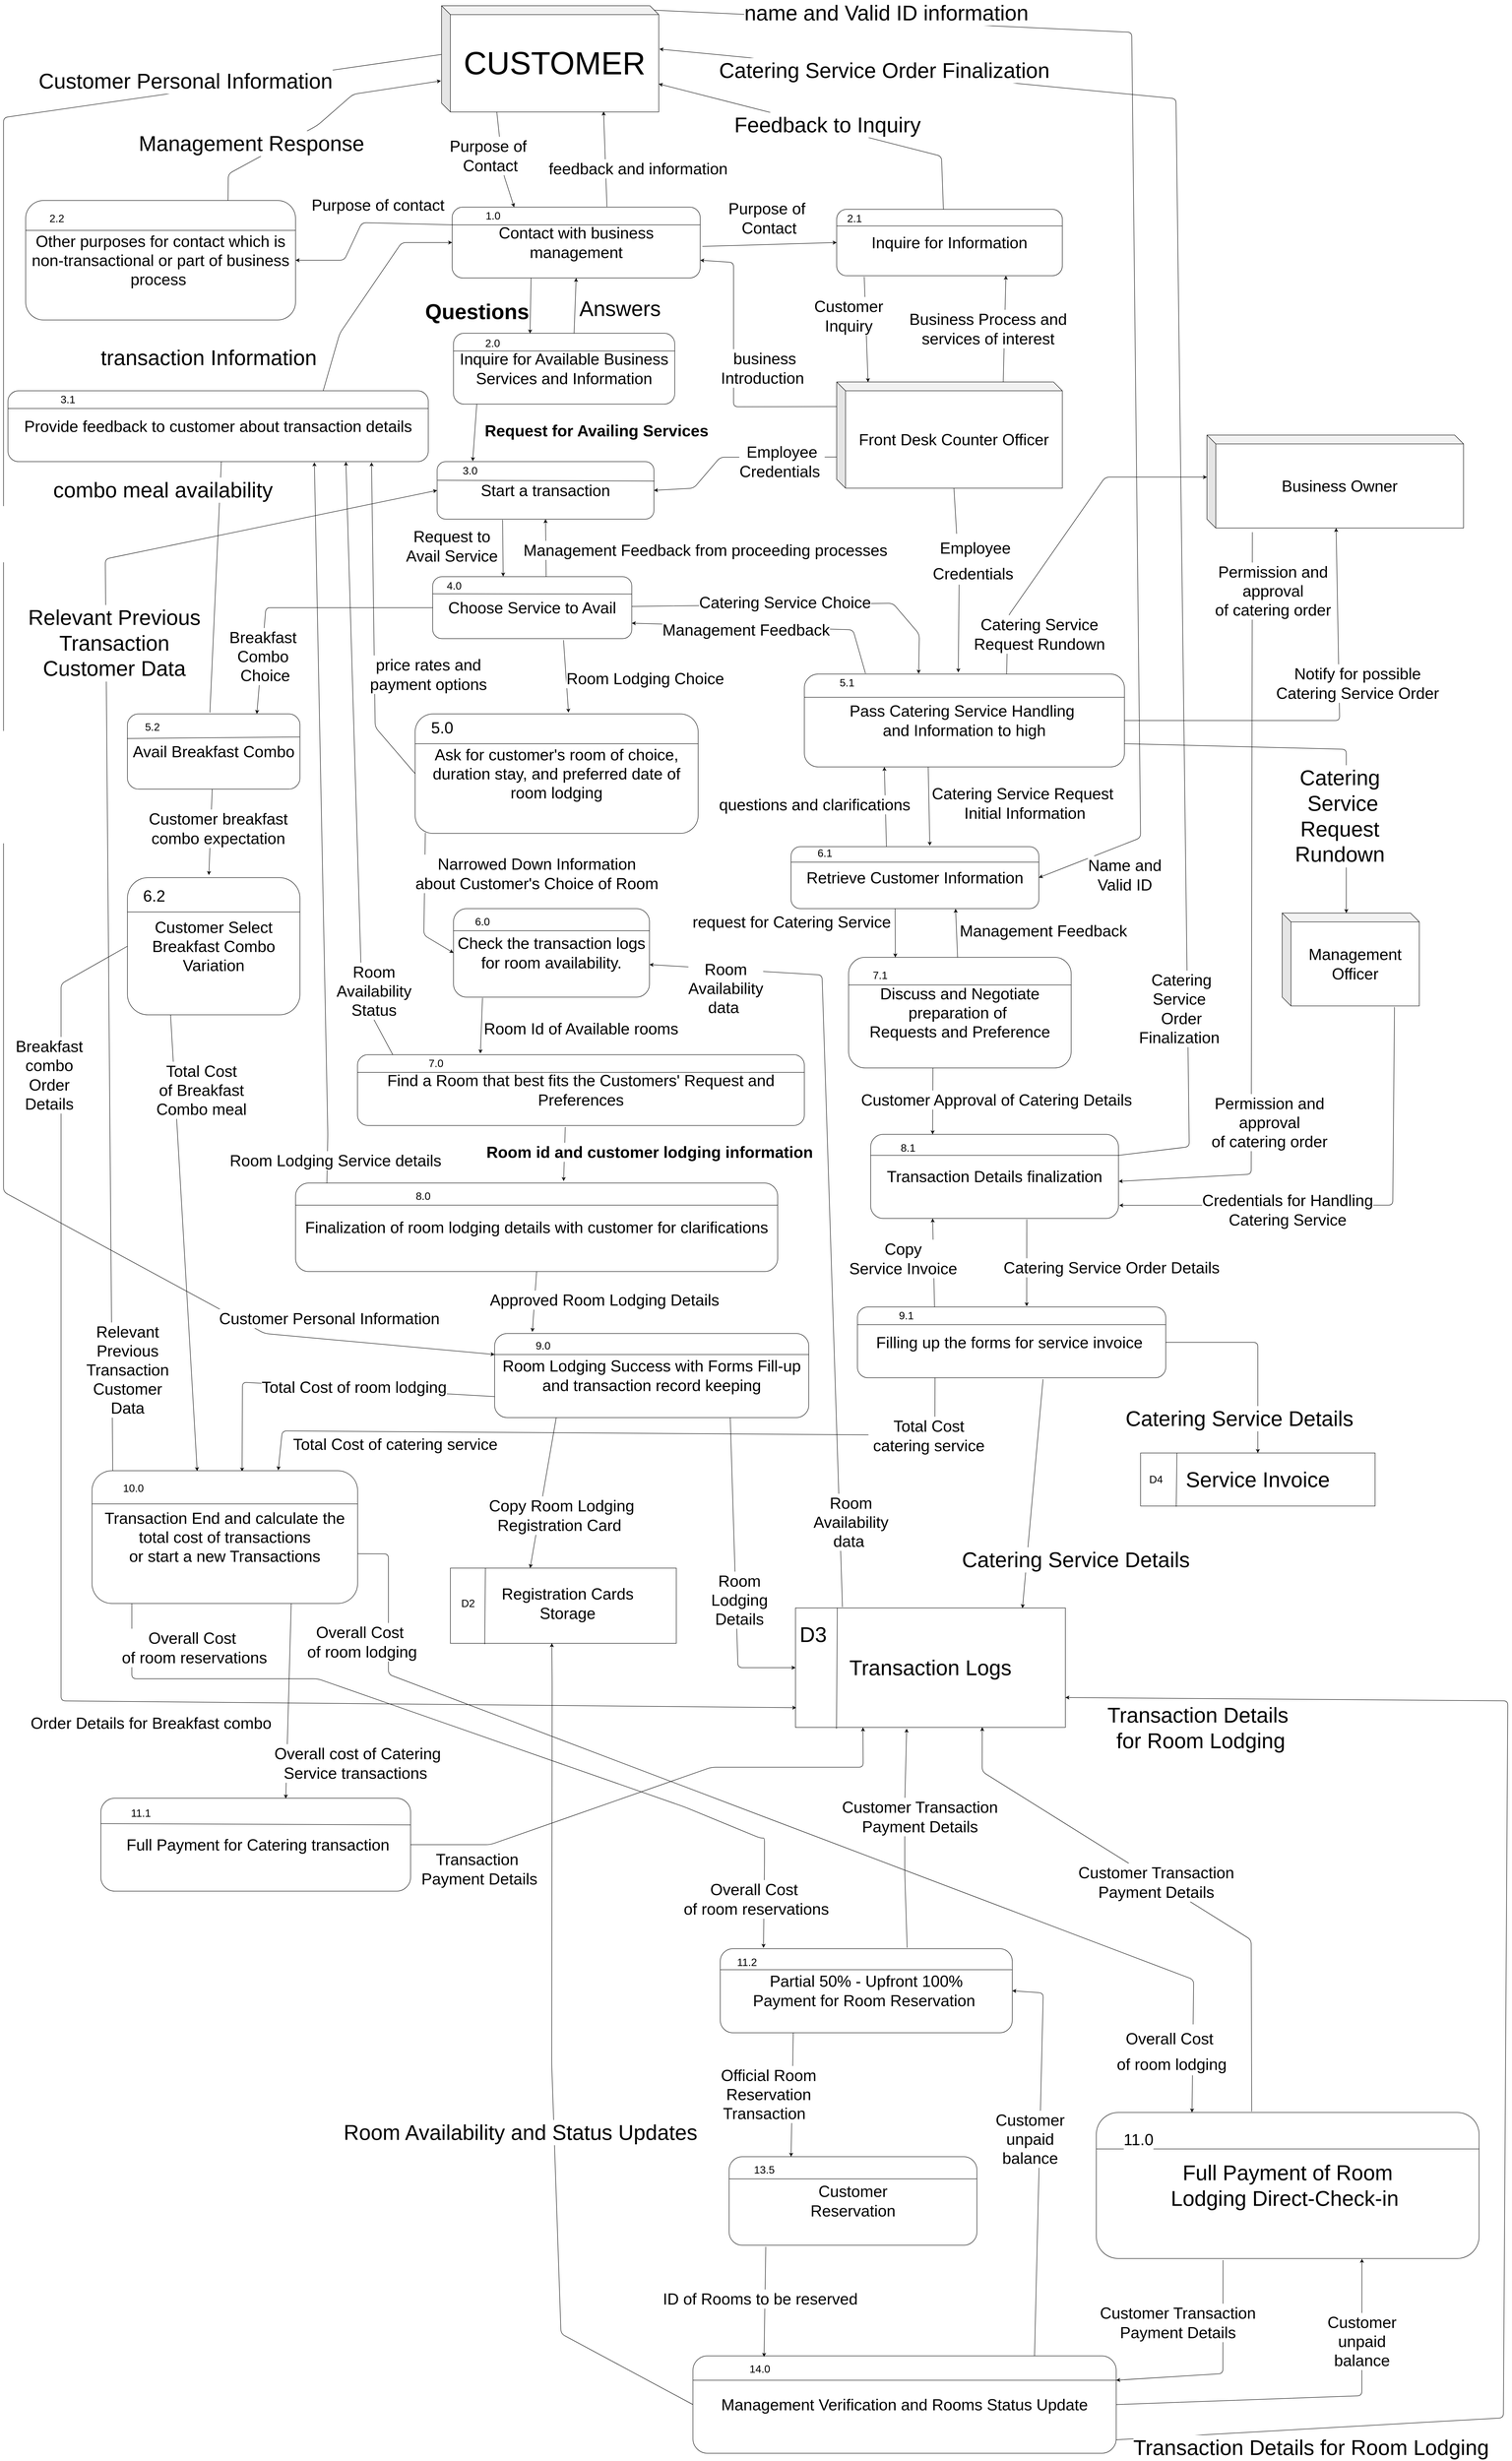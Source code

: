 <mxfile>
    <diagram id="emvvtYQxzRHmPXdrn84x" name="Page-1">
        <mxGraphModel dx="5560" dy="3935" grid="1" gridSize="10" guides="1" tooltips="1" connect="1" arrows="1" fold="1" page="1" pageScale="1" pageWidth="850" pageHeight="1100" math="0" shadow="0">
            <root>
                <mxCell id="0"/>
                <mxCell id="1" parent="0"/>
                <mxCell id="68" style="edgeStyle=none;html=1;entryX=0.25;entryY=0;entryDx=0;entryDy=0;exitX=0.254;exitY=0.993;exitDx=0;exitDy=0;exitPerimeter=0;fontStyle=1" parent="1" source="5" target="6" edge="1">
                    <mxGeometry relative="1" as="geometry">
                        <Array as="points">
                            <mxPoint x="-20" y="10"/>
                        </Array>
                    </mxGeometry>
                </mxCell>
                <mxCell id="461" value="&lt;font style=&quot;font-size: 36px;&quot;&gt;Purpose of&amp;nbsp;&lt;br&gt;Contact&lt;/font&gt;" style="edgeLabel;html=1;align=center;verticalAlign=middle;resizable=0;points=[];fontSize=24;" parent="68" vertex="1" connectable="0">
                    <mxGeometry x="-0.211" y="2" relative="1" as="geometry">
                        <mxPoint x="-26" y="14" as="offset"/>
                    </mxGeometry>
                </mxCell>
                <mxCell id="142" style="edgeStyle=none;html=1;entryX=1;entryY=0.5;entryDx=0;entryDy=0;fontSize=36;exitX=0;exitY=0;exitDx=480.93;exitDy=10;exitPerimeter=0;fontStyle=1" parent="1" source="5" target="113" edge="1">
                    <mxGeometry relative="1" as="geometry">
                        <Array as="points">
                            <mxPoint x="1400" y="-310"/>
                            <mxPoint x="1420" y="1510"/>
                        </Array>
                    </mxGeometry>
                </mxCell>
                <mxCell id="234" value="&lt;font style=&quot;font-size: 48px;&quot;&gt;name and Valid ID information&lt;/font&gt;" style="edgeLabel;html=1;align=center;verticalAlign=middle;resizable=0;points=[];fontSize=24;" parent="142" vertex="1" connectable="0">
                    <mxGeometry x="-0.497" y="2" relative="1" as="geometry">
                        <mxPoint x="-267" y="-29" as="offset"/>
                    </mxGeometry>
                </mxCell>
                <mxCell id="288" value="&lt;font style=&quot;font-size: 36px;&quot;&gt;Name and &lt;br&gt;Valid ID&lt;br&gt;&lt;/font&gt;" style="edgeLabel;html=1;align=center;verticalAlign=middle;resizable=0;points=[];fontSize=30;" parent="142" vertex="1" connectable="0">
                    <mxGeometry x="0.902" y="-3" relative="1" as="geometry">
                        <mxPoint x="51" y="53" as="offset"/>
                    </mxGeometry>
                </mxCell>
                <mxCell id="155" style="edgeStyle=none;html=1;entryX=0;entryY=0.25;entryDx=0;entryDy=0;exitX=0;exitY=0;exitDx=0;exitDy=110;exitPerimeter=0;fontStyle=1" parent="1" source="5" target="77" edge="1">
                    <mxGeometry relative="1" as="geometry">
                        <mxPoint x="-30" y="2622.62" as="targetPoint"/>
                        <Array as="points">
                            <mxPoint x="-1150" y="-117.38"/>
                            <mxPoint x="-1150" y="2310"/>
                            <mxPoint x="-560" y="2630"/>
                        </Array>
                        <mxPoint x="-89.69" y="-129.997" as="sourcePoint"/>
                    </mxGeometry>
                </mxCell>
                <mxCell id="245" value="&lt;font style=&quot;font-size: 36px;&quot;&gt;Customer Personal Information&lt;br&gt;&lt;/font&gt;" style="edgeLabel;html=1;align=center;verticalAlign=middle;resizable=0;points=[];fontSize=24;" parent="155" vertex="1" connectable="0">
                    <mxGeometry x="0.808" y="5" relative="1" as="geometry">
                        <mxPoint x="67" y="-36" as="offset"/>
                    </mxGeometry>
                </mxCell>
                <mxCell id="261" value="&lt;font style=&quot;font-size: 48px;&quot;&gt;Customer Personal Information&lt;/font&gt;" style="edgeLabel;html=1;align=center;verticalAlign=middle;resizable=0;points=[];fontSize=36;" parent="155" vertex="1" connectable="0">
                    <mxGeometry x="-0.622" y="3" relative="1" as="geometry">
                        <mxPoint x="285" y="-68" as="offset"/>
                    </mxGeometry>
                </mxCell>
                <mxCell id="5" value="&lt;font style=&quot;font-size: 72px;&quot;&gt;CUSTOMER&lt;/font&gt;" style="shape=cube;whiteSpace=wrap;html=1;boundedLbl=1;backgroundOutline=1;darkOpacity=0.05;darkOpacity2=0.1;" parent="1" vertex="1">
                    <mxGeometry x="-160" y="-370" width="490.93" height="240" as="geometry"/>
                </mxCell>
                <mxCell id="64" style="edgeStyle=none;html=1;entryX=0;entryY=0.5;entryDx=0;entryDy=0;exitX=1.009;exitY=0.555;exitDx=0;exitDy=0;exitPerimeter=0;fontStyle=1" parent="1" source="6" target="48" edge="1">
                    <mxGeometry relative="1" as="geometry">
                        <mxPoint x="300" y="190" as="sourcePoint"/>
                        <mxPoint x="520" y="160" as="targetPoint"/>
                    </mxGeometry>
                </mxCell>
                <mxCell id="305" value="&lt;font style=&quot;font-size: 36px;&quot;&gt;Purpose of&amp;nbsp;&lt;br&gt;Contact&lt;/font&gt;" style="edgeLabel;html=1;align=center;verticalAlign=middle;resizable=0;points=[];fontSize=24;" parent="64" vertex="1" connectable="0">
                    <mxGeometry x="-0.327" y="-1" relative="1" as="geometry">
                        <mxPoint x="48" y="-62" as="offset"/>
                    </mxGeometry>
                </mxCell>
                <mxCell id="69" value="&lt;font style=&quot;font-size: 48px;&quot;&gt;Questions&lt;/font&gt;" style="edgeStyle=none;html=1;entryX=0.346;entryY=0.003;entryDx=0;entryDy=0;entryPerimeter=0;exitX=0.318;exitY=1.002;exitDx=0;exitDy=0;exitPerimeter=0;fontStyle=1" parent="1" source="6" target="37" edge="1">
                    <mxGeometry x="0.228" y="-121" relative="1" as="geometry">
                        <mxPoint y="1" as="offset"/>
                    </mxGeometry>
                </mxCell>
                <mxCell id="97" style="edgeStyle=none;html=1;exitX=0.624;exitY=-0.006;exitDx=0;exitDy=0;entryX=0.746;entryY=0.996;entryDx=0;entryDy=0;entryPerimeter=0;fontStyle=1;exitPerimeter=0;" parent="1" source="6" target="5" edge="1">
                    <mxGeometry relative="1" as="geometry"/>
                </mxCell>
                <mxCell id="460" value="&lt;font style=&quot;font-size: 36px;&quot;&gt;feedback and information&lt;/font&gt;" style="edgeLabel;html=1;align=center;verticalAlign=middle;resizable=0;points=[];fontSize=24;" parent="97" vertex="1" connectable="0">
                    <mxGeometry x="-0.561" y="2" relative="1" as="geometry">
                        <mxPoint x="74" y="-39" as="offset"/>
                    </mxGeometry>
                </mxCell>
                <mxCell id="98" style="edgeStyle=none;html=1;entryX=1;entryY=0.5;entryDx=0;entryDy=0;exitX=0;exitY=0.25;exitDx=0;exitDy=0;fontStyle=1" parent="1" source="6" target="39" edge="1">
                    <mxGeometry relative="1" as="geometry">
                        <Array as="points">
                            <mxPoint x="-340" y="120"/>
                            <mxPoint x="-380" y="205"/>
                        </Array>
                    </mxGeometry>
                </mxCell>
                <mxCell id="235" value="Purpose of contact" style="edgeLabel;html=1;align=center;verticalAlign=middle;resizable=0;points=[];fontSize=36;" parent="98" vertex="1" connectable="0">
                    <mxGeometry x="0.117" relative="1" as="geometry">
                        <mxPoint x="46" y="-62" as="offset"/>
                    </mxGeometry>
                </mxCell>
                <mxCell id="6" value="&lt;font style=&quot;font-size: 36px;&quot;&gt;Contact with business management&lt;/font&gt;" style="rounded=1;whiteSpace=wrap;html=1;fontSize=24;" parent="1" vertex="1">
                    <mxGeometry x="-136" y="85" width="560.62" height="160" as="geometry"/>
                </mxCell>
                <mxCell id="7" value="" style="endArrow=none;html=1;fontSize=24;exitX=0;exitY=0.25;exitDx=0;exitDy=0;entryX=1;entryY=0.25;entryDx=0;entryDy=0;fontStyle=1" parent="1" source="6" target="6" edge="1">
                    <mxGeometry width="50" height="50" relative="1" as="geometry">
                        <mxPoint x="190" y="600" as="sourcePoint"/>
                        <mxPoint x="240" y="550" as="targetPoint"/>
                    </mxGeometry>
                </mxCell>
                <mxCell id="441" value="&lt;font style=&quot;font-size: 24px;&quot;&gt;1.0&lt;/font&gt;" style="edgeLabel;html=1;align=center;verticalAlign=middle;resizable=0;points=[];" parent="7" vertex="1" connectable="0">
                    <mxGeometry x="-0.493" y="-1" relative="1" as="geometry">
                        <mxPoint x="-50" y="-21" as="offset"/>
                    </mxGeometry>
                </mxCell>
                <mxCell id="216" style="edgeStyle=none;html=1;fontSize=24;exitX=0.174;exitY=-0.008;exitDx=0;exitDy=0;exitPerimeter=0;entryX=1;entryY=0.632;entryDx=0;entryDy=0;entryPerimeter=0;fontStyle=1" parent="1" source="8" target="53" edge="1">
                    <mxGeometry relative="1" as="geometry">
                        <mxPoint x="690" y="3240" as="sourcePoint"/>
                        <mxPoint x="450" y="1790" as="targetPoint"/>
                        <Array as="points">
                            <mxPoint x="700" y="1820"/>
                        </Array>
                    </mxGeometry>
                </mxCell>
                <mxCell id="217" value="&lt;font style=&quot;font-size: 36px;&quot;&gt;Room &lt;br&gt;Availability&lt;br&gt;data&amp;nbsp;&lt;/font&gt;" style="edgeLabel;html=1;align=center;verticalAlign=middle;resizable=0;points=[];fontSize=24;" parent="216" vertex="1" connectable="0">
                    <mxGeometry x="0.663" y="3" relative="1" as="geometry">
                        <mxPoint x="-134" y="32" as="offset"/>
                    </mxGeometry>
                </mxCell>
                <mxCell id="479" value="&lt;font style=&quot;font-size: 36px;&quot;&gt;Room&lt;br style=&quot;&quot;&gt;Availability&lt;br style=&quot;&quot;&gt;data&amp;nbsp;&lt;/font&gt;" style="edgeLabel;html=1;align=center;verticalAlign=middle;resizable=0;points=[];fontSize=24;" parent="216" vertex="1" connectable="0">
                    <mxGeometry x="-0.777" y="3" relative="1" as="geometry">
                        <mxPoint x="28" y="11" as="offset"/>
                    </mxGeometry>
                </mxCell>
                <mxCell id="8" value="&lt;font style=&quot;font-size: 48px;&quot;&gt;Transaction Logs&lt;/font&gt;" style="rounded=0;whiteSpace=wrap;html=1;fontSize=24;" parent="1" vertex="1">
                    <mxGeometry x="640" y="3250" width="610" height="270" as="geometry"/>
                </mxCell>
                <mxCell id="9" value="" style="endArrow=none;html=1;fontSize=24;exitX=0.155;exitY=-0.002;exitDx=0;exitDy=0;exitPerimeter=0;entryX=0.152;entryY=1.011;entryDx=0;entryDy=0;entryPerimeter=0;fontStyle=1" parent="1" source="8" target="8" edge="1">
                    <mxGeometry width="50" height="50" relative="1" as="geometry">
                        <mxPoint x="-558.28" y="2980.58" as="sourcePoint"/>
                        <mxPoint x="-508.28" y="2930.58" as="targetPoint"/>
                    </mxGeometry>
                </mxCell>
                <mxCell id="13" value="" style="rounded=0;whiteSpace=wrap;html=1;fontSize=24;" parent="1" vertex="1">
                    <mxGeometry x="-140" y="3160" width="510.62" height="170" as="geometry"/>
                </mxCell>
                <mxCell id="14" value="" style="endArrow=none;html=1;fontSize=24;exitX=0.155;exitY=-0.002;exitDx=0;exitDy=0;exitPerimeter=0;entryX=0.152;entryY=1.011;entryDx=0;entryDy=0;entryPerimeter=0;fontStyle=1" parent="1" source="13" target="13" edge="1">
                    <mxGeometry width="50" height="50" relative="1" as="geometry">
                        <mxPoint x="247.34" y="3170.72" as="sourcePoint"/>
                        <mxPoint x="297.34" y="3120.72" as="targetPoint"/>
                    </mxGeometry>
                </mxCell>
                <mxCell id="15" value="&lt;font style=&quot;font-size: 48px;&quot;&gt;Service Invoice&lt;/font&gt;" style="rounded=0;whiteSpace=wrap;html=1;fontSize=24;" parent="1" vertex="1">
                    <mxGeometry x="1420" y="2900" width="530" height="119.76" as="geometry"/>
                </mxCell>
                <mxCell id="16" value="" style="endArrow=none;html=1;fontSize=24;exitX=0.155;exitY=-0.002;exitDx=0;exitDy=0;exitPerimeter=0;entryX=0.152;entryY=1.011;entryDx=0;entryDy=0;entryPerimeter=0;fontStyle=1" parent="1" source="15" target="15" edge="1">
                    <mxGeometry width="50" height="50" relative="1" as="geometry">
                        <mxPoint x="247.34" y="3450.9" as="sourcePoint"/>
                        <mxPoint x="297.34" y="3400.9" as="targetPoint"/>
                    </mxGeometry>
                </mxCell>
                <mxCell id="71" style="edgeStyle=none;html=1;entryX=0.354;entryY=-0.003;entryDx=0;entryDy=0;exitX=0.302;exitY=1.011;exitDx=0;exitDy=0;exitPerimeter=0;fontStyle=1;entryPerimeter=0;" parent="1" source="17" target="33" edge="1">
                    <mxGeometry relative="1" as="geometry"/>
                </mxCell>
                <mxCell id="230" value="&lt;font style=&quot;font-size: 36px;&quot;&gt;Request to &lt;br&gt;Avail Service&lt;/font&gt;" style="edgeLabel;html=1;align=center;verticalAlign=middle;resizable=0;points=[];fontSize=24;" parent="71" vertex="1" connectable="0">
                    <mxGeometry x="-0.259" y="2" relative="1" as="geometry">
                        <mxPoint x="-118" y="12" as="offset"/>
                    </mxGeometry>
                </mxCell>
                <mxCell id="17" value="&lt;font style=&quot;font-size: 36px;&quot;&gt;Start a transaction&lt;/font&gt;" style="rounded=1;whiteSpace=wrap;html=1;fontSize=24;" parent="1" vertex="1">
                    <mxGeometry x="-170" y="660" width="490" height="130" as="geometry"/>
                </mxCell>
                <mxCell id="18" value="" style="endArrow=none;html=1;fontSize=24;exitX=0.002;exitY=0.324;exitDx=0;exitDy=0;entryX=1.002;entryY=0.338;entryDx=0;entryDy=0;exitPerimeter=0;entryPerimeter=0;fontStyle=1" parent="1" source="17" target="17" edge="1">
                    <mxGeometry width="50" height="50" relative="1" as="geometry">
                        <mxPoint x="150" y="730" as="sourcePoint"/>
                        <mxPoint x="200" y="680" as="targetPoint"/>
                    </mxGeometry>
                </mxCell>
                <mxCell id="443" value="3.0" style="edgeLabel;html=1;align=center;verticalAlign=middle;resizable=0;points=[];fontSize=24;" parent="18" vertex="1" connectable="0">
                    <mxGeometry x="-0.649" y="4" relative="1" as="geometry">
                        <mxPoint x="-13" y="-18" as="offset"/>
                    </mxGeometry>
                </mxCell>
                <mxCell id="125" style="edgeStyle=none;html=1;fontSize=36;exitX=0.478;exitY=-0.018;exitDx=0;exitDy=0;exitPerimeter=0;fontStyle=1" parent="1" source="26" edge="1">
                    <mxGeometry relative="1" as="geometry">
                        <Array as="points"/>
                        <mxPoint x="-645" y="830" as="sourcePoint"/>
                        <mxPoint x="-655" y="600" as="targetPoint"/>
                    </mxGeometry>
                </mxCell>
                <mxCell id="242" value="&lt;font style=&quot;&quot;&gt;&lt;font style=&quot;font-size: 48px;&quot;&gt;combo meal&amp;nbsp;availability&lt;/font&gt;&lt;br&gt;&lt;/font&gt;" style="edgeLabel;html=1;align=center;verticalAlign=middle;resizable=0;points=[];" parent="125" vertex="1" connectable="0">
                    <mxGeometry x="-0.065" relative="1" as="geometry">
                        <mxPoint x="-120" y="-210" as="offset"/>
                    </mxGeometry>
                </mxCell>
                <mxCell id="126" style="edgeStyle=none;html=1;fontSize=36;entryX=0.472;entryY=-0.019;entryDx=0;entryDy=0;entryPerimeter=0;fontStyle=1" parent="1" source="26" target="106" edge="1">
                    <mxGeometry relative="1" as="geometry"/>
                </mxCell>
                <mxCell id="297" value="Customer breakfast&lt;br&gt;combo expectation" style="edgeLabel;html=1;align=center;verticalAlign=middle;resizable=0;points=[];fontSize=36;" parent="126" vertex="1" connectable="0">
                    <mxGeometry x="-0.323" relative="1" as="geometry">
                        <mxPoint x="16" y="23" as="offset"/>
                    </mxGeometry>
                </mxCell>
                <mxCell id="26" value="&lt;font style=&quot;font-size: 36px;&quot;&gt;Avail Breakfast Combo&lt;/font&gt;" style="rounded=1;whiteSpace=wrap;html=1;fontSize=24;" parent="1" vertex="1">
                    <mxGeometry x="-870" y="1230" width="390" height="170" as="geometry"/>
                </mxCell>
                <mxCell id="27" value="" style="endArrow=none;html=1;fontSize=24;exitX=-0.002;exitY=0.327;exitDx=0;exitDy=0;entryX=0.998;entryY=0.307;entryDx=0;entryDy=0;entryPerimeter=0;exitPerimeter=0;fontStyle=1" parent="1" source="26" target="26" edge="1">
                    <mxGeometry width="50" height="50" relative="1" as="geometry">
                        <mxPoint x="-190" y="900" as="sourcePoint"/>
                        <mxPoint x="-140" y="850" as="targetPoint"/>
                    </mxGeometry>
                </mxCell>
                <mxCell id="489" value="&lt;font style=&quot;font-size: 24px;&quot;&gt;5.2&lt;/font&gt;" style="edgeLabel;html=1;align=center;verticalAlign=middle;resizable=0;points=[];" parent="27" vertex="1" connectable="0">
                    <mxGeometry x="-0.792" y="6" relative="1" as="geometry">
                        <mxPoint x="16" y="-19" as="offset"/>
                    </mxGeometry>
                </mxCell>
                <mxCell id="67" style="edgeStyle=none;html=1;entryX=0.75;entryY=1;entryDx=0;entryDy=0;exitX=0.738;exitY=0.008;exitDx=0;exitDy=0;exitPerimeter=0;fontStyle=1" parent="1" source="28" target="48" edge="1">
                    <mxGeometry relative="1" as="geometry">
                        <mxPoint x="860" y="470" as="sourcePoint"/>
                    </mxGeometry>
                </mxCell>
                <mxCell id="313" value="&lt;font style=&quot;font-size: 36px;&quot;&gt;Business Process and &lt;br&gt;services of interest&lt;/font&gt;" style="edgeLabel;html=1;align=center;verticalAlign=middle;resizable=0;points=[];fontSize=36;" parent="67" vertex="1" connectable="0">
                    <mxGeometry x="-0.113" relative="1" as="geometry">
                        <mxPoint x="-37" y="-15" as="offset"/>
                    </mxGeometry>
                </mxCell>
                <mxCell id="144" style="edgeStyle=none;html=1;entryX=0.481;entryY=-0.018;entryDx=0;entryDy=0;fontSize=36;entryPerimeter=0;exitX=0;exitY=0;exitDx=265;exitDy=240;exitPerimeter=0;fontStyle=1" parent="1" source="28" target="110" edge="1">
                    <mxGeometry relative="1" as="geometry">
                        <Array as="points">
                            <mxPoint x="1010" y="920"/>
                        </Array>
                        <mxPoint x="1144.92" y="788.05" as="targetPoint"/>
                    </mxGeometry>
                </mxCell>
                <mxCell id="307" value="&lt;font style=&quot;font-size: 36px;&quot;&gt;Employee&lt;br style=&quot;&quot;&gt;Credentials&amp;nbsp;&lt;br&gt;&lt;/font&gt;" style="edgeLabel;html=1;align=center;verticalAlign=middle;resizable=0;points=[];fontSize=48;" parent="144" vertex="1" connectable="0">
                    <mxGeometry x="-0.106" y="6" relative="1" as="geometry">
                        <mxPoint x="31" y="-26" as="offset"/>
                    </mxGeometry>
                </mxCell>
                <mxCell id="300" style="edgeStyle=none;html=1;entryX=1;entryY=0.5;entryDx=0;entryDy=0;fontSize=36;fontStyle=1;exitX=-0.001;exitY=0.707;exitDx=0;exitDy=0;exitPerimeter=0;" parent="1" source="28" target="17" edge="1">
                    <mxGeometry relative="1" as="geometry">
                        <Array as="points">
                            <mxPoint x="470" y="650"/>
                            <mxPoint x="410" y="720"/>
                        </Array>
                        <mxPoint x="730" y="650" as="sourcePoint"/>
                    </mxGeometry>
                </mxCell>
                <mxCell id="301" value="&lt;font style=&quot;&quot;&gt;&lt;font style=&quot;font-size: 36px;&quot;&gt;Employee&lt;br&gt;Credentials&amp;nbsp;&lt;/font&gt;&lt;br&gt;&lt;/font&gt;" style="edgeLabel;html=1;align=center;verticalAlign=middle;resizable=0;points=[];fontSize=36;" parent="300" vertex="1" connectable="0">
                    <mxGeometry x="-0.301" y="2" relative="1" as="geometry">
                        <mxPoint x="32" y="8" as="offset"/>
                    </mxGeometry>
                </mxCell>
                <mxCell id="302" style="edgeStyle=none;html=1;fontSize=24;exitX=-0.001;exitY=0.232;exitDx=0;exitDy=0;exitPerimeter=0;entryX=1;entryY=0.75;entryDx=0;entryDy=0;fontStyle=1" parent="1" source="28" target="6" edge="1">
                    <mxGeometry relative="1" as="geometry">
                        <mxPoint x="531.04" y="495.76" as="sourcePoint"/>
                        <mxPoint x="300" y="260" as="targetPoint"/>
                        <Array as="points">
                            <mxPoint x="500" y="536"/>
                            <mxPoint x="500" y="210"/>
                        </Array>
                    </mxGeometry>
                </mxCell>
                <mxCell id="303" value="&lt;font style=&quot;font-size: 36px;&quot;&gt;business &lt;br&gt;Introduction&amp;nbsp;&lt;/font&gt;" style="edgeLabel;html=1;align=center;verticalAlign=middle;resizable=0;points=[];fontSize=24;" parent="302" vertex="1" connectable="0">
                    <mxGeometry x="0.209" y="-1" relative="1" as="geometry">
                        <mxPoint x="69" y="64" as="offset"/>
                    </mxGeometry>
                </mxCell>
                <mxCell id="28" value="&lt;font style=&quot;&quot;&gt;&lt;font style=&quot;font-size: 36px;&quot;&gt;Front Desk Counter Officer&lt;/font&gt;&lt;br&gt;&lt;/font&gt;" style="shape=cube;whiteSpace=wrap;html=1;boundedLbl=1;backgroundOutline=1;darkOpacity=0.05;darkOpacity2=0.1;" parent="1" vertex="1">
                    <mxGeometry x="733.12" y="480" width="510" height="240" as="geometry"/>
                </mxCell>
                <mxCell id="138" style="edgeStyle=none;html=1;fontSize=36;exitX=0.177;exitY=1.045;exitDx=0;exitDy=0;exitPerimeter=0;entryX=1.001;entryY=0.559;entryDx=0;entryDy=0;entryPerimeter=0;fontStyle=1" parent="1" source="29" target="134" edge="1">
                    <mxGeometry relative="1" as="geometry">
                        <mxPoint x="1230" y="2225" as="targetPoint"/>
                        <Array as="points">
                            <mxPoint x="1670" y="2270"/>
                        </Array>
                    </mxGeometry>
                </mxCell>
                <mxCell id="215" value="&lt;font style=&quot;font-size: 36px;&quot;&gt;Permission and &lt;br&gt;approval &lt;br&gt;of catering order&lt;/font&gt;" style="edgeLabel;html=1;align=center;verticalAlign=middle;resizable=0;points=[];" parent="138" vertex="1" connectable="0">
                    <mxGeometry x="0.356" y="-1" relative="1" as="geometry">
                        <mxPoint x="41" y="146" as="offset"/>
                    </mxGeometry>
                </mxCell>
                <mxCell id="332" value="&lt;font style=&quot;font-size: 36px;&quot;&gt;Permission and&lt;br&gt;approval&lt;br&gt;of catering order&lt;/font&gt;" style="edgeLabel;html=1;align=center;verticalAlign=middle;resizable=0;points=[];fontSize=24;" parent="138" vertex="1" connectable="0">
                    <mxGeometry x="-0.806" y="4" relative="1" as="geometry">
                        <mxPoint x="42" y="-38" as="offset"/>
                    </mxGeometry>
                </mxCell>
                <mxCell id="29" value="&lt;font style=&quot;&quot;&gt;&lt;font style=&quot;font-size: 36px;&quot;&gt;Business Owner&lt;/font&gt;&lt;br&gt;&lt;/font&gt;" style="shape=cube;whiteSpace=wrap;html=1;boundedLbl=1;backgroundOutline=1;darkOpacity=0.05;darkOpacity2=0.1;" parent="1" vertex="1">
                    <mxGeometry x="1570" y="600" width="580" height="210" as="geometry"/>
                </mxCell>
                <mxCell id="139" style="edgeStyle=none;html=1;entryX=1.003;entryY=0.844;entryDx=0;entryDy=0;fontSize=36;exitX=0.819;exitY=1.012;exitDx=0;exitDy=0;exitPerimeter=0;fontStyle=1;entryPerimeter=0;" parent="1" source="31" target="134" edge="1">
                    <mxGeometry relative="1" as="geometry">
                        <Array as="points">
                            <mxPoint x="1990" y="2340"/>
                        </Array>
                    </mxGeometry>
                </mxCell>
                <mxCell id="289" value="&lt;span style=&quot;font-size: 36px;&quot;&gt;Credentials for Handling&lt;br&gt;Catering Service&lt;br&gt;&lt;/span&gt;" style="edgeLabel;html=1;align=center;verticalAlign=middle;resizable=0;points=[];fontSize=24;" parent="139" vertex="1" connectable="0">
                    <mxGeometry x="0.701" y="3" relative="1" as="geometry">
                        <mxPoint x="221" y="7" as="offset"/>
                    </mxGeometry>
                </mxCell>
                <mxCell id="31" value="&lt;font style=&quot;&quot;&gt;&lt;font style=&quot;font-size: 36px;&quot;&gt;Management Officer&lt;/font&gt;&lt;br&gt;&lt;/font&gt;" style="shape=cube;whiteSpace=wrap;html=1;boundedLbl=1;backgroundOutline=1;darkOpacity=0.05;darkOpacity2=0.1;" parent="1" vertex="1">
                    <mxGeometry x="1740" y="1680" width="310" height="209.82" as="geometry"/>
                </mxCell>
                <mxCell id="72" style="edgeStyle=none;html=1;exitX=0.657;exitY=1.023;exitDx=0;exitDy=0;entryX=0.542;entryY=-0.011;entryDx=0;entryDy=0;entryPerimeter=0;fontStyle=1;exitPerimeter=0;" parent="1" source="33" target="46" edge="1">
                    <mxGeometry relative="1" as="geometry">
                        <mxPoint x="99.07" y="1050" as="targetPoint"/>
                    </mxGeometry>
                </mxCell>
                <mxCell id="292" value="&lt;font style=&quot;font-size: 36px;&quot;&gt;Room Lodging Choice&lt;/font&gt;" style="edgeLabel;html=1;align=center;verticalAlign=middle;resizable=0;points=[];fontSize=24;" parent="72" vertex="1" connectable="0">
                    <mxGeometry x="-0.322" y="1" relative="1" as="geometry">
                        <mxPoint x="179" y="31" as="offset"/>
                    </mxGeometry>
                </mxCell>
                <mxCell id="75" style="edgeStyle=none;html=1;entryX=0.75;entryY=0;entryDx=0;entryDy=0;exitX=0;exitY=0.5;exitDx=0;exitDy=0;fontStyle=1" parent="1" source="33" target="26" edge="1">
                    <mxGeometry relative="1" as="geometry">
                        <Array as="points">
                            <mxPoint x="-557" y="990"/>
                        </Array>
                    </mxGeometry>
                </mxCell>
                <mxCell id="294" value="&lt;font style=&quot;font-size: 36px;&quot;&gt;Breakfast&amp;nbsp;&lt;br&gt;Combo&amp;nbsp;&lt;br&gt;Choice&lt;/font&gt;" style="edgeLabel;html=1;align=center;verticalAlign=middle;resizable=0;points=[];fontSize=24;" parent="75" vertex="1" connectable="0">
                    <mxGeometry x="-0.336" y="-1" relative="1" as="geometry">
                        <mxPoint x="-174" y="111" as="offset"/>
                    </mxGeometry>
                </mxCell>
                <mxCell id="76" style="edgeStyle=none;html=1;fontStyle=1;entryX=0.357;entryY=-0.004;entryDx=0;entryDy=0;entryPerimeter=0;" parent="1" source="33" edge="1" target="110">
                    <mxGeometry relative="1" as="geometry">
                        <mxPoint x="920" y="1080" as="targetPoint"/>
                        <Array as="points">
                            <mxPoint x="860" y="980"/>
                            <mxPoint x="920" y="1050"/>
                        </Array>
                    </mxGeometry>
                </mxCell>
                <mxCell id="293" value="&lt;font style=&quot;font-size: 36px;&quot;&gt;Catering Service Choice&lt;/font&gt;" style="edgeLabel;html=1;align=center;verticalAlign=middle;resizable=0;points=[];fontSize=24;" parent="76" vertex="1" connectable="0">
                    <mxGeometry x="-0.405" relative="1" as="geometry">
                        <mxPoint x="116" y="-7" as="offset"/>
                    </mxGeometry>
                </mxCell>
                <mxCell id="470" style="edgeStyle=none;html=1;entryX=0.5;entryY=1;entryDx=0;entryDy=0;fontSize=24;exitX=0.57;exitY=0.013;exitDx=0;exitDy=0;exitPerimeter=0;fontStyle=1" parent="1" source="33" target="17" edge="1">
                    <mxGeometry relative="1" as="geometry"/>
                </mxCell>
                <mxCell id="471" value="&lt;font style=&quot;font-size: 36px;&quot;&gt;Management Feedback&amp;nbsp;from proceeding processes&lt;/font&gt;" style="edgeLabel;html=1;align=center;verticalAlign=middle;resizable=0;points=[];fontSize=24;" parent="470" vertex="1" connectable="0">
                    <mxGeometry x="0.299" y="-2" relative="1" as="geometry">
                        <mxPoint x="358" y="23" as="offset"/>
                    </mxGeometry>
                </mxCell>
                <mxCell id="33" value="&lt;font style=&quot;font-size: 36px;&quot;&gt;Choose Service to Avail&lt;/font&gt;" style="rounded=1;whiteSpace=wrap;html=1;fontSize=24;" parent="1" vertex="1">
                    <mxGeometry x="-180" y="920" width="450" height="140" as="geometry"/>
                </mxCell>
                <mxCell id="34" value="" style="endArrow=none;html=1;fontSize=24;exitX=0;exitY=0.276;exitDx=0;exitDy=0;exitPerimeter=0;entryX=1.001;entryY=0.28;entryDx=0;entryDy=0;entryPerimeter=0;fontStyle=1" parent="1" source="33" target="33" edge="1">
                    <mxGeometry width="50" height="50" relative="1" as="geometry">
                        <mxPoint x="145" y="880" as="sourcePoint"/>
                        <mxPoint x="300" y="940" as="targetPoint"/>
                    </mxGeometry>
                </mxCell>
                <mxCell id="444" value="4.0" style="edgeLabel;html=1;align=center;verticalAlign=middle;resizable=0;points=[];fontSize=24;" parent="34" vertex="1" connectable="0">
                    <mxGeometry x="-0.734" y="1" relative="1" as="geometry">
                        <mxPoint x="-12" y="-17" as="offset"/>
                    </mxGeometry>
                </mxCell>
                <mxCell id="70" value="&lt;font style=&quot;&quot;&gt;&lt;font style=&quot;font-size: 36px;&quot;&gt;Request for Availing Services&lt;/font&gt;&lt;br&gt;&lt;/font&gt;" style="edgeStyle=none;html=1;exitX=0.105;exitY=1.004;exitDx=0;exitDy=0;entryX=0.164;entryY=-0.008;entryDx=0;entryDy=0;entryPerimeter=0;exitPerimeter=0;fontStyle=1" parent="1" source="37" target="17" edge="1">
                    <mxGeometry x="-0.38" y="274" relative="1" as="geometry">
                        <mxPoint as="offset"/>
                    </mxGeometry>
                </mxCell>
                <mxCell id="96" style="edgeStyle=none;html=1;entryX=0.5;entryY=1;entryDx=0;entryDy=0;exitX=0.545;exitY=-0.001;exitDx=0;exitDy=0;fontStyle=1;exitPerimeter=0;" parent="1" source="37" target="6" edge="1">
                    <mxGeometry relative="1" as="geometry"/>
                </mxCell>
                <mxCell id="231" value="&lt;font style=&quot;font-size: 48px;&quot;&gt;Answers&lt;/font&gt;" style="edgeLabel;html=1;align=center;verticalAlign=middle;resizable=0;points=[];fontSize=24;" parent="96" vertex="1" connectable="0">
                    <mxGeometry x="0.165" y="-1" relative="1" as="geometry">
                        <mxPoint x="99" y="17" as="offset"/>
                    </mxGeometry>
                </mxCell>
                <mxCell id="37" value="&lt;font style=&quot;font-size: 36px;&quot;&gt;Inquire for Available Business Services and Information&lt;/font&gt;" style="rounded=1;whiteSpace=wrap;html=1;fontSize=24;" parent="1" vertex="1">
                    <mxGeometry x="-132.96" y="370" width="500" height="160" as="geometry"/>
                </mxCell>
                <mxCell id="38" value="" style="endArrow=none;html=1;fontSize=24;exitX=0;exitY=0.25;exitDx=0;exitDy=0;entryX=1;entryY=0.25;entryDx=0;entryDy=0;fontStyle=1" parent="1" source="37" target="37" edge="1">
                    <mxGeometry width="50" height="50" relative="1" as="geometry">
                        <mxPoint x="-190" y="730" as="sourcePoint"/>
                        <mxPoint x="-140" y="680" as="targetPoint"/>
                    </mxGeometry>
                </mxCell>
                <mxCell id="442" value="2.0" style="edgeLabel;html=1;align=center;verticalAlign=middle;resizable=0;points=[];fontSize=24;" parent="38" vertex="1" connectable="0">
                    <mxGeometry x="-0.224" y="2" relative="1" as="geometry">
                        <mxPoint x="-106" y="-15" as="offset"/>
                    </mxGeometry>
                </mxCell>
                <mxCell id="99" style="edgeStyle=none;html=1;exitX=0.75;exitY=0;exitDx=0;exitDy=0;entryX=-0.003;entryY=0.707;entryDx=0;entryDy=0;entryPerimeter=0;fontStyle=1" parent="1" source="39" target="5" edge="1">
                    <mxGeometry relative="1" as="geometry">
                        <Array as="points">
                            <mxPoint x="-642" y="10"/>
                            <mxPoint x="-440" y="-100"/>
                            <mxPoint x="-360" y="-170"/>
                        </Array>
                        <mxPoint x="-80" y="-190" as="targetPoint"/>
                        <mxPoint x="-740" y="60" as="sourcePoint"/>
                    </mxGeometry>
                </mxCell>
                <mxCell id="312" value="&lt;font style=&quot;font-size: 48px;&quot;&gt;Management Response&lt;/font&gt;" style="edgeLabel;html=1;align=center;verticalAlign=middle;resizable=0;points=[];" parent="99" vertex="1" connectable="0">
                    <mxGeometry x="-0.208" y="1" relative="1" as="geometry">
                        <mxPoint x="-103" y="16" as="offset"/>
                    </mxGeometry>
                </mxCell>
                <mxCell id="39" value="&lt;font style=&quot;font-size: 36px;&quot;&gt;Other purposes for contact which is &lt;br&gt;non-transactional or part of business process&amp;nbsp;&lt;/font&gt;" style="rounded=1;whiteSpace=wrap;html=1;fontSize=24;" parent="1" vertex="1">
                    <mxGeometry x="-1100" y="70" width="610" height="270" as="geometry"/>
                </mxCell>
                <mxCell id="40" value="" style="endArrow=none;html=1;fontSize=24;exitX=0;exitY=0.25;exitDx=0;exitDy=0;entryX=1;entryY=0.25;entryDx=0;entryDy=0;fontStyle=1" parent="1" source="39" target="39" edge="1">
                    <mxGeometry width="50" height="50" relative="1" as="geometry">
                        <mxPoint x="560" y="790" as="sourcePoint"/>
                        <mxPoint x="610" y="740" as="targetPoint"/>
                    </mxGeometry>
                </mxCell>
                <mxCell id="462" value="2.2" style="edgeLabel;html=1;align=center;verticalAlign=middle;resizable=0;points=[];fontSize=24;" parent="40" vertex="1" connectable="0">
                    <mxGeometry x="-0.759" y="-2" relative="1" as="geometry">
                        <mxPoint x="-4" y="-29" as="offset"/>
                    </mxGeometry>
                </mxCell>
                <mxCell id="100" style="edgeStyle=none;html=1;exitX=1;exitY=0.5;exitDx=0;exitDy=0;fontStyle=1" parent="1" source="46" edge="1">
                    <mxGeometry relative="1" as="geometry">
                        <mxPoint x="295" y="1265.031" as="targetPoint"/>
                    </mxGeometry>
                </mxCell>
                <mxCell id="154" style="edgeStyle=none;html=1;entryX=0.865;entryY=1.01;entryDx=0;entryDy=0;fontSize=36;exitX=0;exitY=0.5;exitDx=0;exitDy=0;entryPerimeter=0;fontStyle=1" parent="1" source="46" target="102" edge="1">
                    <mxGeometry relative="1" as="geometry">
                        <Array as="points">
                            <mxPoint x="-310" y="1260"/>
                        </Array>
                        <mxPoint x="-100" y="1300" as="sourcePoint"/>
                        <mxPoint x="-232.88" y="552.4" as="targetPoint"/>
                    </mxGeometry>
                </mxCell>
                <mxCell id="225" value="&lt;font style=&quot;&quot;&gt;&lt;font style=&quot;font-size: 36px;&quot;&gt;price rates and &lt;br&gt;payment options&lt;/font&gt;&lt;span style=&quot;font-size: 24px; background-color: rgb(42, 37, 47);&quot;&gt;&lt;br&gt;&lt;/span&gt;&lt;/font&gt;" style="edgeLabel;html=1;align=center;verticalAlign=middle;resizable=0;points=[];fontSize=24;" parent="154" vertex="1" connectable="0">
                    <mxGeometry x="-0.462" y="-1" relative="1" as="geometry">
                        <mxPoint x="120" y="-60" as="offset"/>
                    </mxGeometry>
                </mxCell>
                <mxCell id="286" style="edgeStyle=none;html=1;fontSize=30;entryX=0;entryY=0.5;entryDx=0;entryDy=0;exitX=0.036;exitY=0.994;exitDx=0;exitDy=0;exitPerimeter=0;fontStyle=1" parent="1" source="46" target="53" edge="1">
                    <mxGeometry relative="1" as="geometry">
                        <mxPoint x="-160.0" y="1640" as="targetPoint"/>
                        <mxPoint x="-213.395" y="1500.81" as="sourcePoint"/>
                        <Array as="points">
                            <mxPoint x="-200" y="1730"/>
                        </Array>
                    </mxGeometry>
                </mxCell>
                <mxCell id="287" value="&lt;font style=&quot;font-size: 36px;&quot;&gt;Narrowed Down Information &lt;br&gt;about Customer's Choice of Room&lt;/font&gt;" style="edgeLabel;html=1;align=center;verticalAlign=middle;resizable=0;points=[];fontSize=30;" parent="286" vertex="1" connectable="0">
                    <mxGeometry x="-0.128" y="-1" relative="1" as="geometry">
                        <mxPoint x="254" y="-43" as="offset"/>
                    </mxGeometry>
                </mxCell>
                <mxCell id="46" value="&lt;font style=&quot;font-size: 36px;&quot;&gt;Ask for customer's room of choice, &lt;br&gt;duration stay, and preferred date of room lodging&lt;/font&gt;" style="rounded=1;whiteSpace=wrap;html=1;fontSize=24;" parent="1" vertex="1">
                    <mxGeometry x="-219.69" y="1230" width="639.69" height="270" as="geometry"/>
                </mxCell>
                <mxCell id="47" value="" style="endArrow=none;html=1;fontSize=24;exitX=0;exitY=0.25;exitDx=0;exitDy=0;entryX=1;entryY=0.25;entryDx=0;entryDy=0;fontStyle=1" parent="1" source="46" target="46" edge="1">
                    <mxGeometry width="50" height="50" relative="1" as="geometry">
                        <mxPoint x="140" y="1270" as="sourcePoint"/>
                        <mxPoint x="190" y="1220" as="targetPoint"/>
                    </mxGeometry>
                </mxCell>
                <mxCell id="445" value="&lt;font style=&quot;font-size: 36px;&quot;&gt;5.0&lt;/font&gt;" style="edgeLabel;html=1;align=center;verticalAlign=middle;resizable=0;points=[];fontSize=24;" parent="47" vertex="1" connectable="0">
                    <mxGeometry x="-0.591" y="6" relative="1" as="geometry">
                        <mxPoint x="-71" y="-31" as="offset"/>
                    </mxGeometry>
                </mxCell>
                <mxCell id="65" style="edgeStyle=none;html=1;entryX=0.139;entryY=0.002;entryDx=0;entryDy=0;entryPerimeter=0;exitX=0.122;exitY=1.015;exitDx=0;exitDy=0;exitPerimeter=0;fontStyle=1" parent="1" source="48" target="28" edge="1">
                    <mxGeometry relative="1" as="geometry">
                        <mxPoint x="530" y="240" as="sourcePoint"/>
                    </mxGeometry>
                </mxCell>
                <mxCell id="314" value="&lt;font style=&quot;font-size: 36px;&quot;&gt;Customer&lt;br&gt;Inquiry&lt;/font&gt;" style="edgeLabel;html=1;align=center;verticalAlign=middle;resizable=0;points=[];fontSize=24;" parent="65" vertex="1" connectable="0">
                    <mxGeometry x="-0.211" y="-3" relative="1" as="geometry">
                        <mxPoint x="-36" y="-6" as="offset"/>
                    </mxGeometry>
                </mxCell>
                <mxCell id="66" style="edgeStyle=none;html=1;exitX=0.473;exitY=0.004;exitDx=0;exitDy=0;entryX=1;entryY=0.736;entryDx=0;entryDy=0;entryPerimeter=0;fontStyle=1;exitPerimeter=0;" parent="1" source="48" target="5" edge="1">
                    <mxGeometry relative="1" as="geometry">
                        <Array as="points">
                            <mxPoint x="970" y="-30"/>
                        </Array>
                    </mxGeometry>
                </mxCell>
                <mxCell id="306" value="&lt;font style=&quot;font-size: 48px;&quot;&gt;Feedback to Inquiry&lt;/font&gt;" style="edgeLabel;html=1;align=center;verticalAlign=middle;resizable=0;points=[];fontSize=24;" parent="66" vertex="1" connectable="0">
                    <mxGeometry x="0.145" y="1" relative="1" as="geometry">
                        <mxPoint x="58" y="8" as="offset"/>
                    </mxGeometry>
                </mxCell>
                <mxCell id="48" value="&lt;font style=&quot;font-size: 36px;&quot;&gt;Inquire for Information&lt;/font&gt;" style="rounded=1;whiteSpace=wrap;html=1;fontSize=24;" parent="1" vertex="1">
                    <mxGeometry x="733.12" y="90" width="510" height="150" as="geometry"/>
                </mxCell>
                <mxCell id="49" value="" style="endArrow=none;html=1;fontSize=24;exitX=0;exitY=0.25;exitDx=0;exitDy=0;entryX=1;entryY=0.25;entryDx=0;entryDy=0;fontStyle=1" parent="1" source="48" target="48" edge="1">
                    <mxGeometry width="50" height="50" relative="1" as="geometry">
                        <mxPoint x="-772.5" y="790" as="sourcePoint"/>
                        <mxPoint x="-722.5" y="740" as="targetPoint"/>
                    </mxGeometry>
                </mxCell>
                <mxCell id="457" value="2.1" style="edgeLabel;html=1;align=center;verticalAlign=middle;resizable=0;points=[];fontSize=24;" parent="49" vertex="1" connectable="0">
                    <mxGeometry x="-0.856" y="-1" relative="1" as="geometry">
                        <mxPoint x="3" y="-18" as="offset"/>
                    </mxGeometry>
                </mxCell>
                <mxCell id="88" style="edgeStyle=none;html=1;entryX=0.275;entryY=-0.018;entryDx=0;entryDy=0;entryPerimeter=0;fontStyle=1;exitX=0.148;exitY=1.008;exitDx=0;exitDy=0;exitPerimeter=0;" parent="1" source="53" target="55" edge="1">
                    <mxGeometry relative="1" as="geometry">
                        <mxPoint x="-1" y="1780" as="sourcePoint"/>
                    </mxGeometry>
                </mxCell>
                <mxCell id="219" value="&lt;font style=&quot;font-size: 36px;&quot;&gt;Room Id of Available rooms&lt;/font&gt;" style="edgeLabel;html=1;align=center;verticalAlign=middle;resizable=0;points=[];fontSize=24;" parent="88" vertex="1" connectable="0">
                    <mxGeometry x="-0.426" y="-2" relative="1" as="geometry">
                        <mxPoint x="226" y="33" as="offset"/>
                    </mxGeometry>
                </mxCell>
                <mxCell id="53" value="&lt;font style=&quot;font-size: 36px;&quot;&gt;Check the transaction logs for room availability.&lt;/font&gt;" style="rounded=1;whiteSpace=wrap;html=1;fontSize=24;" parent="1" vertex="1">
                    <mxGeometry x="-132.96" y="1670" width="442.96" height="200" as="geometry"/>
                </mxCell>
                <mxCell id="54" value="" style="endArrow=none;html=1;fontSize=24;exitX=0;exitY=0.25;exitDx=0;exitDy=0;entryX=1;entryY=0.25;entryDx=0;entryDy=0;fontStyle=1" parent="1" source="53" target="53" edge="1">
                    <mxGeometry width="50" height="50" relative="1" as="geometry">
                        <mxPoint x="145" y="1320" as="sourcePoint"/>
                        <mxPoint x="195" y="1270" as="targetPoint"/>
                    </mxGeometry>
                </mxCell>
                <mxCell id="447" value="6.0" style="edgeLabel;html=1;align=center;verticalAlign=middle;resizable=0;points=[];fontSize=24;" parent="54" vertex="1" connectable="0">
                    <mxGeometry x="-0.761" y="2" relative="1" as="geometry">
                        <mxPoint x="12" y="-18" as="offset"/>
                    </mxGeometry>
                </mxCell>
                <mxCell id="91" value="&lt;font style=&quot;font-size: 36px;&quot;&gt;Room id and customer lodging information&amp;nbsp;&amp;nbsp;&lt;/font&gt;" style="edgeStyle=none;html=1;entryX=0.556;entryY=-0.022;entryDx=0;entryDy=0;entryPerimeter=0;fontStyle=1;exitX=0.465;exitY=1.021;exitDx=0;exitDy=0;exitPerimeter=0;" parent="1" source="55" target="58" edge="1">
                    <mxGeometry x="-0.174" y="202" relative="1" as="geometry">
                        <mxPoint as="offset"/>
                        <mxPoint x="120" y="2170" as="sourcePoint"/>
                    </mxGeometry>
                </mxCell>
                <mxCell id="153" style="edgeStyle=none;html=1;entryX=0.804;entryY=1.002;entryDx=0;entryDy=0;fontSize=36;entryPerimeter=0;fontStyle=1;exitX=0.079;exitY=0;exitDx=0;exitDy=0;exitPerimeter=0;" parent="1" source="55" target="102" edge="1">
                    <mxGeometry relative="1" as="geometry">
                        <Array as="points">
                            <mxPoint x="-340" y="1870"/>
                        </Array>
                        <mxPoint x="-280" y="1990" as="sourcePoint"/>
                        <mxPoint x="-225" y="590" as="targetPoint"/>
                    </mxGeometry>
                </mxCell>
                <mxCell id="223" value="&lt;font style=&quot;font-size: 36px;&quot;&gt;Room &lt;br&gt;Availability &lt;br&gt;Status&lt;/font&gt;" style="edgeLabel;html=1;align=center;verticalAlign=middle;resizable=0;points=[];fontSize=24;" parent="153" vertex="1" connectable="0">
                    <mxGeometry x="-0.735" relative="1" as="geometry">
                        <mxPoint x="28" y="18" as="offset"/>
                    </mxGeometry>
                </mxCell>
                <mxCell id="55" value="&lt;font style=&quot;font-size: 36px;&quot;&gt;Find a Room that best fits the Customers' Request and Preferences&lt;/font&gt;" style="rounded=1;whiteSpace=wrap;html=1;fontSize=24;" parent="1" vertex="1">
                    <mxGeometry x="-350" y="2000" width="1010" height="160" as="geometry"/>
                </mxCell>
                <mxCell id="56" value="" style="endArrow=none;html=1;fontSize=24;exitX=0;exitY=0.25;exitDx=0;exitDy=0;entryX=1;entryY=0.25;entryDx=0;entryDy=0;fontStyle=1" parent="1" source="55" target="55" edge="1">
                    <mxGeometry width="50" height="50" relative="1" as="geometry">
                        <mxPoint x="146.25" y="1560" as="sourcePoint"/>
                        <mxPoint x="196.25" y="1510" as="targetPoint"/>
                    </mxGeometry>
                </mxCell>
                <mxCell id="448" value="7.0" style="edgeLabel;html=1;align=center;verticalAlign=middle;resizable=0;points=[];fontSize=24;" parent="56" vertex="1" connectable="0">
                    <mxGeometry x="-0.564" y="-1" relative="1" as="geometry">
                        <mxPoint x="-43" y="-21" as="offset"/>
                    </mxGeometry>
                </mxCell>
                <mxCell id="92" style="edgeStyle=none;html=1;entryX=0.12;entryY=-0.019;entryDx=0;entryDy=0;entryPerimeter=0;exitX=0.5;exitY=1;exitDx=0;exitDy=0;fontStyle=1" parent="1" source="58" target="77" edge="1">
                    <mxGeometry relative="1" as="geometry">
                        <mxPoint x="-8.966" y="2360" as="targetPoint"/>
                    </mxGeometry>
                </mxCell>
                <mxCell id="241" value="&lt;font style=&quot;font-size: 36px;&quot;&gt;Approved Room Lodging Details&lt;br&gt;&lt;/font&gt;" style="edgeLabel;html=1;align=center;verticalAlign=middle;resizable=0;points=[];fontSize=24;" parent="92" vertex="1" connectable="0">
                    <mxGeometry x="-0.277" y="1" relative="1" as="geometry">
                        <mxPoint x="155" y="14" as="offset"/>
                    </mxGeometry>
                </mxCell>
                <mxCell id="58" value="&lt;font style=&quot;font-size: 36px;&quot;&gt;Finalization of room lodging details with customer for clarifications&lt;/font&gt;" style="rounded=1;whiteSpace=wrap;html=1;fontSize=24;" parent="1" vertex="1">
                    <mxGeometry x="-490" y="2290" width="1089.76" height="200" as="geometry"/>
                </mxCell>
                <mxCell id="59" value="" style="endArrow=none;html=1;fontSize=24;exitX=0;exitY=0.25;exitDx=0;exitDy=0;entryX=1;entryY=0.25;entryDx=0;entryDy=0;fontStyle=1" parent="1" source="58" target="58" edge="1">
                    <mxGeometry width="50" height="50" relative="1" as="geometry">
                        <mxPoint x="145" y="1770" as="sourcePoint"/>
                        <mxPoint x="195" y="1720" as="targetPoint"/>
                    </mxGeometry>
                </mxCell>
                <mxCell id="449" value="8.0" style="edgeLabel;html=1;align=center;verticalAlign=middle;resizable=0;points=[];fontSize=24;" parent="59" vertex="1" connectable="0">
                    <mxGeometry x="-0.268" relative="1" as="geometry">
                        <mxPoint x="-111" y="-20" as="offset"/>
                    </mxGeometry>
                </mxCell>
                <mxCell id="124" style="edgeStyle=none;html=1;fontSize=36;exitX=0.065;exitY=0.003;exitDx=0;exitDy=0;fontStyle=1;entryX=0.729;entryY=1.01;entryDx=0;entryDy=0;entryPerimeter=0;exitPerimeter=0;" parent="1" source="58" target="102" edge="1">
                    <mxGeometry relative="1" as="geometry">
                        <Array as="points">
                            <mxPoint x="-417" y="2180"/>
                        </Array>
                        <mxPoint x="-135" y="2100" as="sourcePoint"/>
                        <mxPoint x="-490" y="624" as="targetPoint"/>
                    </mxGeometry>
                </mxCell>
                <mxCell id="224" value="&lt;font style=&quot;font-size: 36px;&quot;&gt;Room Lodging Service details&lt;br&gt;&lt;/font&gt;" style="edgeLabel;html=1;align=center;verticalAlign=middle;resizable=0;points=[];fontSize=24;" parent="124" vertex="1" connectable="0">
                    <mxGeometry x="-0.8" y="2" relative="1" as="geometry">
                        <mxPoint x="20" y="111" as="offset"/>
                    </mxGeometry>
                </mxCell>
                <mxCell id="79" style="edgeStyle=none;html=1;exitX=0.196;exitY=1.002;exitDx=0;exitDy=0;exitPerimeter=0;entryX=0.353;entryY=0;entryDx=0;entryDy=0;entryPerimeter=0;fontStyle=1" parent="1" source="77" target="13" edge="1">
                    <mxGeometry relative="1" as="geometry">
                        <mxPoint x="40" y="3180" as="targetPoint"/>
                    </mxGeometry>
                </mxCell>
                <mxCell id="258" value="&lt;font style=&quot;font-size: 36px;&quot;&gt;Copy Room Lodging &lt;br&gt;Registration Card&amp;nbsp;&lt;br&gt;&lt;/font&gt;" style="edgeLabel;html=1;align=center;verticalAlign=middle;resizable=0;points=[];fontSize=36;" parent="79" vertex="1" connectable="0">
                    <mxGeometry x="0.355" y="-2" relative="1" as="geometry">
                        <mxPoint x="53" y="-9" as="offset"/>
                    </mxGeometry>
                </mxCell>
                <mxCell id="80" style="edgeStyle=none;html=1;exitX=0.75;exitY=1;exitDx=0;exitDy=0;entryX=0;entryY=0.5;entryDx=0;entryDy=0;fontStyle=1" parent="1" source="77" target="8" edge="1">
                    <mxGeometry relative="1" as="geometry">
                        <Array as="points">
                            <mxPoint x="510" y="3385"/>
                        </Array>
                    </mxGeometry>
                </mxCell>
                <mxCell id="233" value="&lt;font style=&quot;font-size: 36px;&quot;&gt;Room &lt;br&gt;Lodging &lt;br&gt;Details&lt;/font&gt;" style="edgeLabel;html=1;align=center;verticalAlign=middle;resizable=0;points=[];fontSize=24;" parent="80" vertex="1" connectable="0">
                    <mxGeometry x="-0.086" y="5" relative="1" as="geometry">
                        <mxPoint x="5" y="95" as="offset"/>
                    </mxGeometry>
                </mxCell>
                <mxCell id="129" style="edgeStyle=none;html=1;fontSize=36;exitX=0;exitY=0.75;exitDx=0;exitDy=0;entryX=0.565;entryY=0.006;entryDx=0;entryDy=0;entryPerimeter=0;fontStyle=1" parent="1" source="77" target="127" edge="1">
                    <mxGeometry relative="1" as="geometry">
                        <Array as="points">
                            <mxPoint x="-610" y="2740"/>
                        </Array>
                    </mxGeometry>
                </mxCell>
                <mxCell id="248" value="&lt;font style=&quot;font-size: 36px;&quot;&gt;Total Cost of room lodging&lt;/font&gt;" style="edgeLabel;html=1;align=center;verticalAlign=middle;resizable=0;points=[];fontSize=30;" parent="129" vertex="1" connectable="0">
                    <mxGeometry x="-0.02" y="1" relative="1" as="geometry">
                        <mxPoint x="60" y="-1" as="offset"/>
                    </mxGeometry>
                </mxCell>
                <mxCell id="77" value="&lt;font style=&quot;font-size: 36px;&quot;&gt;Room Lodging Success with Forms Fill-up &lt;br&gt;and transaction record keeping&lt;/font&gt;" style="rounded=1;whiteSpace=wrap;html=1;fontSize=24;" parent="1" vertex="1">
                    <mxGeometry x="-40" y="2630" width="710" height="190" as="geometry"/>
                </mxCell>
                <mxCell id="78" value="" style="endArrow=none;html=1;fontSize=24;exitX=0;exitY=0.25;exitDx=0;exitDy=0;entryX=1;entryY=0.25;entryDx=0;entryDy=0;fontStyle=1" parent="1" source="77" target="77" edge="1">
                    <mxGeometry width="50" height="50" relative="1" as="geometry">
                        <mxPoint x="148.12" y="2360" as="sourcePoint"/>
                        <mxPoint x="198.12" y="2310" as="targetPoint"/>
                    </mxGeometry>
                </mxCell>
                <mxCell id="450" value="9.0" style="edgeLabel;html=1;align=center;verticalAlign=middle;resizable=0;points=[];fontSize=24;" parent="78" vertex="1" connectable="0">
                    <mxGeometry x="-0.595" y="1" relative="1" as="geometry">
                        <mxPoint x="-35" y="-19" as="offset"/>
                    </mxGeometry>
                </mxCell>
                <mxCell id="105" style="edgeStyle=none;html=1;entryX=0;entryY=0.5;entryDx=0;entryDy=0;exitX=0.75;exitY=0;exitDx=0;exitDy=0;fontStyle=1" parent="1" source="102" target="6" edge="1">
                    <mxGeometry relative="1" as="geometry">
                        <Array as="points">
                            <mxPoint x="-390" y="370"/>
                            <mxPoint x="-250" y="165"/>
                        </Array>
                        <mxPoint x="-350" y="440" as="sourcePoint"/>
                    </mxGeometry>
                </mxCell>
                <mxCell id="244" value="&lt;font style=&quot;font-size: 48px;&quot;&gt;transaction Information&amp;nbsp;&lt;/font&gt;" style="edgeLabel;html=1;align=center;verticalAlign=middle;resizable=0;points=[];fontSize=24;" parent="105" vertex="1" connectable="0">
                    <mxGeometry x="-0.302" y="-1" relative="1" as="geometry">
                        <mxPoint x="-313" y="86" as="offset"/>
                    </mxGeometry>
                </mxCell>
                <mxCell id="102" value="&lt;font style=&quot;font-size: 36px;&quot;&gt;Provide feedback to customer about transaction details&lt;/font&gt;" style="rounded=1;whiteSpace=wrap;html=1;fontSize=24;" parent="1" vertex="1">
                    <mxGeometry x="-1140" y="500" width="950" height="160" as="geometry"/>
                </mxCell>
                <mxCell id="103" value="" style="endArrow=none;html=1;fontSize=24;exitX=0;exitY=0.25;exitDx=0;exitDy=0;entryX=1;entryY=0.25;entryDx=0;entryDy=0;fontStyle=1" parent="1" source="102" target="102" edge="1">
                    <mxGeometry width="50" height="50" relative="1" as="geometry">
                        <mxPoint x="440" y="790" as="sourcePoint"/>
                        <mxPoint x="490" y="740" as="targetPoint"/>
                    </mxGeometry>
                </mxCell>
                <mxCell id="485" value="3.1" style="edgeLabel;html=1;align=center;verticalAlign=middle;resizable=0;points=[];fontSize=24;" parent="103" vertex="1" connectable="0">
                    <mxGeometry x="-0.701" y="-3" relative="1" as="geometry">
                        <mxPoint x="-7" y="-23" as="offset"/>
                    </mxGeometry>
                </mxCell>
                <mxCell id="151" style="edgeStyle=none;html=1;fontSize=36;exitX=0.25;exitY=1;exitDx=0;exitDy=0;entryX=0.396;entryY=0.003;entryDx=0;entryDy=0;entryPerimeter=0;fontStyle=1" parent="1" source="106" target="127" edge="1">
                    <mxGeometry relative="1" as="geometry"/>
                </mxCell>
                <mxCell id="257" value="&lt;font style=&quot;font-size: 36px;&quot;&gt;Total Cost &lt;br&gt;of&amp;nbsp;Breakfast &lt;br&gt;Combo meal&lt;/font&gt;" style="edgeLabel;html=1;align=center;verticalAlign=middle;resizable=0;points=[];fontSize=30;" parent="151" vertex="1" connectable="0">
                    <mxGeometry x="0.387" y="-2" relative="1" as="geometry">
                        <mxPoint x="29" y="-545" as="offset"/>
                    </mxGeometry>
                </mxCell>
                <mxCell id="152" style="edgeStyle=none;html=1;entryX=0.003;entryY=0.835;entryDx=0;entryDy=0;fontSize=36;exitX=0;exitY=0.5;exitDx=0;exitDy=0;fontStyle=1;entryPerimeter=0;" parent="1" source="106" target="8" edge="1">
                    <mxGeometry relative="1" as="geometry">
                        <Array as="points">
                            <mxPoint x="-1020" y="1840"/>
                            <mxPoint x="-1020" y="3460"/>
                        </Array>
                    </mxGeometry>
                </mxCell>
                <mxCell id="259" value="Order Details for Breakfast combo&amp;nbsp;" style="edgeLabel;html=1;align=center;verticalAlign=middle;resizable=0;points=[];fontSize=36;" parent="152" vertex="1" connectable="0">
                    <mxGeometry x="0.488" relative="1" as="geometry">
                        <mxPoint x="-570" y="43" as="offset"/>
                    </mxGeometry>
                </mxCell>
                <mxCell id="266" value="&lt;font style=&quot;font-size: 36px;&quot;&gt;Breakfast &lt;br&gt;combo &lt;br&gt;Order&lt;br&gt;Details&lt;/font&gt;" style="edgeLabel;html=1;align=center;verticalAlign=middle;resizable=0;points=[];fontSize=36;" parent="152" vertex="1" connectable="0">
                    <mxGeometry x="-0.805" y="2" relative="1" as="geometry">
                        <mxPoint x="-29" y="41" as="offset"/>
                    </mxGeometry>
                </mxCell>
                <mxCell id="106" value="&lt;font style=&quot;font-size: 36px;&quot;&gt;Customer Select&lt;br&gt;Breakfast Combo Variation&lt;/font&gt;" style="rounded=1;whiteSpace=wrap;html=1;fontSize=24;" parent="1" vertex="1">
                    <mxGeometry x="-870" y="1600" width="390" height="310" as="geometry"/>
                </mxCell>
                <mxCell id="107" value="" style="endArrow=none;html=1;fontSize=24;exitX=0;exitY=0.25;exitDx=0;exitDy=0;entryX=1;entryY=0.25;entryDx=0;entryDy=0;fontStyle=1" parent="1" source="106" target="106" edge="1">
                    <mxGeometry width="50" height="50" relative="1" as="geometry">
                        <mxPoint x="-190" y="1080" as="sourcePoint"/>
                        <mxPoint x="-140" y="1030" as="targetPoint"/>
                    </mxGeometry>
                </mxCell>
                <mxCell id="490" value="&lt;font style=&quot;font-size: 36px;&quot;&gt;6.2&lt;/font&gt;" style="edgeLabel;html=1;align=center;verticalAlign=middle;resizable=0;points=[];fontSize=24;" parent="107" vertex="1" connectable="0">
                    <mxGeometry x="-0.722" y="-3" relative="1" as="geometry">
                        <mxPoint x="6" y="-40" as="offset"/>
                    </mxGeometry>
                </mxCell>
                <mxCell id="132" style="edgeStyle=none;html=1;fontSize=36;entryX=0;entryY=0;entryDx=0;entryDy=95;entryPerimeter=0;fontStyle=1;exitX=0.632;exitY=0.007;exitDx=0;exitDy=0;exitPerimeter=0;" parent="1" target="29" edge="1" source="110">
                    <mxGeometry relative="1" as="geometry">
                        <Array as="points">
                            <mxPoint x="1120" y="1010"/>
                            <mxPoint x="1340" y="695"/>
                        </Array>
                        <mxPoint x="1830" y="975" as="targetPoint"/>
                        <mxPoint x="1120" y="1080" as="sourcePoint"/>
                    </mxGeometry>
                </mxCell>
                <mxCell id="221" value="&lt;font style=&quot;font-size: 36px;&quot;&gt;Catering Service &lt;br&gt;Request Rundown&lt;/font&gt;" style="edgeLabel;html=1;align=center;verticalAlign=middle;resizable=0;points=[];fontSize=24;" parent="132" vertex="1" connectable="0">
                    <mxGeometry x="0.443" y="2" relative="1" as="geometry">
                        <mxPoint x="-172" y="357" as="offset"/>
                    </mxGeometry>
                </mxCell>
                <mxCell id="133" style="edgeStyle=none;html=1;entryX=0;entryY=0;entryDx=145;entryDy=0;entryPerimeter=0;fontSize=36;exitX=1;exitY=0.75;exitDx=0;exitDy=0;fontStyle=1" parent="1" source="110" target="31" edge="1">
                    <mxGeometry relative="1" as="geometry">
                        <Array as="points">
                            <mxPoint x="1885" y="1310"/>
                        </Array>
                    </mxGeometry>
                </mxCell>
                <mxCell id="278" value="&lt;font style=&quot;font-size: 48px;&quot;&gt;Catering&lt;br&gt;&amp;nbsp;Service&lt;br style=&quot;&quot;&gt;Request &lt;br&gt;Rundown&lt;/font&gt;" style="edgeLabel;html=1;align=center;verticalAlign=middle;resizable=0;points=[];fontSize=24;" parent="133" vertex="1" connectable="0">
                    <mxGeometry x="0.617" y="5" relative="1" as="geometry">
                        <mxPoint x="-20" y="-53" as="offset"/>
                    </mxGeometry>
                </mxCell>
                <mxCell id="143" value="" style="edgeStyle=none;html=1;fontSize=36;exitX=0.387;exitY=1;exitDx=0;exitDy=0;entryX=0.56;entryY=-0.016;entryDx=0;entryDy=0;entryPerimeter=0;fontStyle=1;exitPerimeter=0;" parent="1" source="110" target="113" edge="1">
                    <mxGeometry relative="1" as="geometry"/>
                </mxCell>
                <mxCell id="309" value="&lt;font style=&quot;font-size: 36px;&quot;&gt;Catering Service Request&lt;br&gt;&amp;nbsp;Initial Information&lt;/font&gt;" style="edgeLabel;html=1;align=center;verticalAlign=middle;resizable=0;points=[];fontSize=36;" parent="143" vertex="1" connectable="0">
                    <mxGeometry x="-0.458" y="-1" relative="1" as="geometry">
                        <mxPoint x="213" y="34" as="offset"/>
                    </mxGeometry>
                </mxCell>
                <mxCell id="270" style="edgeStyle=none;html=1;fontSize=36;fontStyle=1" parent="1" source="110" target="29" edge="1">
                    <mxGeometry relative="1" as="geometry">
                        <Array as="points">
                            <mxPoint x="1870" y="1245"/>
                        </Array>
                    </mxGeometry>
                </mxCell>
                <mxCell id="271" value="&lt;font style=&quot;font-size: 36px;&quot;&gt;Notify for possible &lt;br&gt;Catering Service Order&lt;/font&gt;" style="edgeLabel;html=1;align=center;verticalAlign=middle;resizable=0;points=[];fontSize=36;" parent="270" vertex="1" connectable="0">
                    <mxGeometry x="0.263" y="2" relative="1" as="geometry">
                        <mxPoint x="44" y="11" as="offset"/>
                    </mxGeometry>
                </mxCell>
                <mxCell id="472" style="edgeStyle=none;html=1;entryX=1;entryY=0.75;entryDx=0;entryDy=0;fontSize=24;fontStyle=1;exitX=0.191;exitY=-0.007;exitDx=0;exitDy=0;exitPerimeter=0;" parent="1" target="33" edge="1" source="110">
                    <mxGeometry relative="1" as="geometry">
                        <Array as="points">
                            <mxPoint x="770" y="1040"/>
                        </Array>
                        <mxPoint x="800" y="1080" as="sourcePoint"/>
                    </mxGeometry>
                </mxCell>
                <mxCell id="473" value="&lt;font style=&quot;font-size: 36px;&quot;&gt;Management Feedback&lt;/font&gt;" style="edgeLabel;html=1;align=center;verticalAlign=middle;resizable=0;points=[];fontSize=24;" parent="472" vertex="1" connectable="0">
                    <mxGeometry x="0.71" y="-2" relative="1" as="geometry">
                        <mxPoint x="171" y="14" as="offset"/>
                    </mxGeometry>
                </mxCell>
                <mxCell id="110" value="&lt;font style=&quot;font-size: 36px;&quot;&gt;Pass Catering Service Handling&amp;nbsp;&lt;br&gt;and Information to high&lt;/font&gt;" style="rounded=1;whiteSpace=wrap;html=1;fontSize=24;" parent="1" vertex="1">
                    <mxGeometry x="660" y="1140" width="723.44" height="209.82" as="geometry"/>
                </mxCell>
                <mxCell id="111" value="" style="endArrow=none;html=1;fontSize=24;exitX=0;exitY=0.25;exitDx=0;exitDy=0;entryX=1;entryY=0.25;entryDx=0;entryDy=0;fontStyle=1" parent="1" source="110" target="110" edge="1">
                    <mxGeometry width="50" height="50" relative="1" as="geometry">
                        <mxPoint x="490" y="1090" as="sourcePoint"/>
                        <mxPoint x="540" y="1040" as="targetPoint"/>
                    </mxGeometry>
                </mxCell>
                <mxCell id="480" value="5.1" style="edgeLabel;html=1;align=center;verticalAlign=middle;resizable=0;points=[];fontSize=24;" parent="111" vertex="1" connectable="0">
                    <mxGeometry x="-0.796" y="-2" relative="1" as="geometry">
                        <mxPoint x="22" y="-35" as="offset"/>
                    </mxGeometry>
                </mxCell>
                <mxCell id="466" style="edgeStyle=none;html=1;entryX=0.21;entryY=0.001;entryDx=0;entryDy=0;fontSize=24;exitX=0.42;exitY=0.999;exitDx=0;exitDy=0;exitPerimeter=0;fontStyle=1;entryPerimeter=0;" parent="1" source="113" target="115" edge="1">
                    <mxGeometry relative="1" as="geometry"/>
                </mxCell>
                <mxCell id="467" value="&lt;font style=&quot;font-size: 36px;&quot;&gt;request for&amp;nbsp;Catering Service&lt;/font&gt;" style="edgeLabel;html=1;align=center;verticalAlign=middle;resizable=0;points=[];fontSize=24;" parent="466" vertex="1" connectable="0">
                    <mxGeometry x="-0.242" relative="1" as="geometry">
                        <mxPoint x="-235" y="-12" as="offset"/>
                    </mxGeometry>
                </mxCell>
                <mxCell id="474" style="edgeStyle=none;html=1;entryX=0.25;entryY=1;entryDx=0;entryDy=0;fontSize=24;fontStyle=1;exitX=0.385;exitY=0.003;exitDx=0;exitDy=0;exitPerimeter=0;" parent="1" source="113" target="110" edge="1">
                    <mxGeometry relative="1" as="geometry">
                        <mxPoint x="830" y="1500" as="sourcePoint"/>
                    </mxGeometry>
                </mxCell>
                <mxCell id="475" value="&lt;font style=&quot;font-size: 36px;&quot;&gt;questions and clarifications&lt;br&gt;&lt;/font&gt;" style="edgeLabel;html=1;align=center;verticalAlign=middle;resizable=0;points=[];fontSize=24;" parent="474" vertex="1" connectable="0">
                    <mxGeometry x="0.282" y="4" relative="1" as="geometry">
                        <mxPoint x="-156" y="20" as="offset"/>
                    </mxGeometry>
                </mxCell>
                <mxCell id="113" value="&lt;font style=&quot;font-size: 36px;&quot;&gt;Retrieve Customer Information&lt;br&gt;&lt;/font&gt;" style="rounded=1;whiteSpace=wrap;html=1;fontSize=24;" parent="1" vertex="1">
                    <mxGeometry x="630" y="1530" width="560" height="140" as="geometry"/>
                </mxCell>
                <mxCell id="114" value="" style="endArrow=none;html=1;fontSize=24;exitX=0;exitY=0.25;exitDx=0;exitDy=0;entryX=1;entryY=0.25;entryDx=0;entryDy=0;fontStyle=1" parent="1" source="113" target="113" edge="1">
                    <mxGeometry width="50" height="50" relative="1" as="geometry">
                        <mxPoint x="490" y="1330" as="sourcePoint"/>
                        <mxPoint x="540" y="1280" as="targetPoint"/>
                    </mxGeometry>
                </mxCell>
                <mxCell id="481" value="6.1" style="edgeLabel;html=1;align=center;verticalAlign=middle;resizable=0;points=[];fontSize=24;" parent="114" vertex="1" connectable="0">
                    <mxGeometry x="-0.685" y="-5" relative="1" as="geometry">
                        <mxPoint x="-12" y="-25" as="offset"/>
                    </mxGeometry>
                </mxCell>
                <mxCell id="136" style="edgeStyle=none;html=1;entryX=0.25;entryY=0;entryDx=0;entryDy=0;fontSize=36;exitX=0.379;exitY=1;exitDx=0;exitDy=0;fontStyle=1;exitPerimeter=0;" parent="1" source="115" target="134" edge="1">
                    <mxGeometry relative="1" as="geometry"/>
                </mxCell>
                <mxCell id="478" value="&lt;font style=&quot;font-size: 36px;&quot;&gt;Customer Approval of&amp;nbsp;Catering Details&lt;/font&gt;" style="edgeLabel;html=1;align=center;verticalAlign=middle;resizable=0;points=[];fontSize=24;" parent="136" vertex="1" connectable="0">
                    <mxGeometry x="-0.238" y="-4" relative="1" as="geometry">
                        <mxPoint x="147" y="15" as="offset"/>
                    </mxGeometry>
                </mxCell>
                <mxCell id="468" style="edgeStyle=none;html=1;entryX=0.664;entryY=1.003;entryDx=0;entryDy=0;entryPerimeter=0;fontSize=24;fontStyle=1" parent="1" source="115" target="113" edge="1">
                    <mxGeometry relative="1" as="geometry"/>
                </mxCell>
                <mxCell id="469" value="&lt;font style=&quot;font-size: 36px;&quot;&gt;Management Feedback&lt;/font&gt;" style="edgeLabel;html=1;align=center;verticalAlign=middle;resizable=0;points=[];fontSize=24;" parent="468" vertex="1" connectable="0">
                    <mxGeometry x="0.192" y="1" relative="1" as="geometry">
                        <mxPoint x="197" y="5" as="offset"/>
                    </mxGeometry>
                </mxCell>
                <mxCell id="115" value="&lt;font style=&quot;font-size: 36px;&quot;&gt;Discuss and Negotiate &lt;br&gt;preparation of&amp;nbsp;&lt;br&gt;Requests and Preference &lt;br&gt;&lt;/font&gt;" style="rounded=1;whiteSpace=wrap;html=1;fontSize=24;" parent="1" vertex="1">
                    <mxGeometry x="760" y="1780" width="503.12" height="250" as="geometry"/>
                </mxCell>
                <mxCell id="116" value="" style="endArrow=none;html=1;fontSize=24;exitX=0;exitY=0.25;exitDx=0;exitDy=0;entryX=1;entryY=0.25;entryDx=0;entryDy=0;fontStyle=1" parent="1" source="115" target="115" edge="1">
                    <mxGeometry width="50" height="50" relative="1" as="geometry">
                        <mxPoint x="490" y="1570" as="sourcePoint"/>
                        <mxPoint x="540" y="1520" as="targetPoint"/>
                    </mxGeometry>
                </mxCell>
                <mxCell id="482" value="7.1" style="edgeLabel;html=1;align=center;verticalAlign=middle;resizable=0;points=[];fontSize=24;" parent="116" vertex="1" connectable="0">
                    <mxGeometry x="-0.633" y="-1" relative="1" as="geometry">
                        <mxPoint x="-22" y="-23" as="offset"/>
                    </mxGeometry>
                </mxCell>
                <mxCell id="122" style="edgeStyle=none;html=1;entryX=0.841;entryY=0.002;entryDx=0;entryDy=0;fontSize=36;exitX=0.602;exitY=1.021;exitDx=0;exitDy=0;exitPerimeter=0;entryPerimeter=0;fontStyle=1" parent="1" source="117" target="8" edge="1">
                    <mxGeometry relative="1" as="geometry"/>
                </mxCell>
                <mxCell id="240" value="&lt;font style=&quot;font-size: 48px;&quot;&gt;Catering Service Details&amp;nbsp;&lt;/font&gt;" style="edgeLabel;html=1;align=center;verticalAlign=middle;resizable=0;points=[];fontSize=24;" parent="122" vertex="1" connectable="0">
                    <mxGeometry x="0.42" y="1" relative="1" as="geometry">
                        <mxPoint x="112" y="40" as="offset"/>
                    </mxGeometry>
                </mxCell>
                <mxCell id="123" style="edgeStyle=none;html=1;entryX=0.5;entryY=0;entryDx=0;entryDy=0;fontSize=36;exitX=1;exitY=0.5;exitDx=0;exitDy=0;fontStyle=1" parent="1" source="117" target="15" edge="1">
                    <mxGeometry relative="1" as="geometry">
                        <Array as="points">
                            <mxPoint x="1685" y="2650"/>
                        </Array>
                    </mxGeometry>
                </mxCell>
                <mxCell id="237" value="&lt;font style=&quot;font-size: 48px;&quot;&gt;Catering Service Details&lt;/font&gt;" style="edgeLabel;html=1;align=center;verticalAlign=middle;resizable=0;points=[];fontSize=24;" parent="123" vertex="1" connectable="0">
                    <mxGeometry x="0.69" y="3" relative="1" as="geometry">
                        <mxPoint x="-45" y="-7" as="offset"/>
                    </mxGeometry>
                </mxCell>
                <mxCell id="130" style="edgeStyle=none;html=1;fontSize=36;exitX=0.25;exitY=1;exitDx=0;exitDy=0;entryX=0.701;entryY=-0.003;entryDx=0;entryDy=0;entryPerimeter=0;fontStyle=1" parent="1" target="127" edge="1">
                    <mxGeometry relative="1" as="geometry">
                        <Array as="points">
                            <mxPoint x="955" y="2860"/>
                            <mxPoint x="-520" y="2850"/>
                        </Array>
                        <mxPoint x="955.62" y="2649.68" as="sourcePoint"/>
                        <mxPoint x="-530" y="2940" as="targetPoint"/>
                    </mxGeometry>
                </mxCell>
                <mxCell id="247" value="&lt;font style=&quot;font-size: 36px;&quot;&gt;Total Cost of catering service&amp;nbsp;&lt;/font&gt;" style="edgeLabel;html=1;align=center;verticalAlign=middle;resizable=0;points=[];fontSize=30;" parent="130" vertex="1" connectable="0">
                    <mxGeometry x="0.747" y="-2" relative="1" as="geometry">
                        <mxPoint x="125" y="31" as="offset"/>
                    </mxGeometry>
                </mxCell>
                <mxCell id="291" value="&lt;font style=&quot;font-size: 36px;&quot;&gt;Total Cost&lt;br&gt;&amp;nbsp;catering service&amp;nbsp;&lt;/font&gt;" style="edgeLabel;html=1;align=center;verticalAlign=middle;resizable=0;points=[];fontSize=24;" parent="130" vertex="1" connectable="0">
                    <mxGeometry x="-0.777" y="-3" relative="1" as="geometry">
                        <mxPoint x="-11" y="13" as="offset"/>
                    </mxGeometry>
                </mxCell>
                <mxCell id="476" style="edgeStyle=none;html=1;entryX=0.25;entryY=1;entryDx=0;entryDy=0;fontSize=24;exitX=0.25;exitY=0;exitDx=0;exitDy=0;fontStyle=1" parent="1" source="117" target="134" edge="1">
                    <mxGeometry relative="1" as="geometry"/>
                </mxCell>
                <mxCell id="477" value="&lt;font style=&quot;font-size: 36px;&quot;&gt;Copy &lt;br&gt;Service Invoice&lt;/font&gt;" style="edgeLabel;html=1;align=center;verticalAlign=middle;resizable=0;points=[];fontSize=24;" parent="476" vertex="1" connectable="0">
                    <mxGeometry x="0.268" relative="1" as="geometry">
                        <mxPoint x="-69" y="18" as="offset"/>
                    </mxGeometry>
                </mxCell>
                <mxCell id="117" value="&lt;font style=&quot;font-size: 36px;&quot;&gt;Filling up the forms for service invoice&amp;nbsp;&lt;/font&gt;" style="rounded=1;whiteSpace=wrap;html=1;fontSize=24;" parent="1" vertex="1">
                    <mxGeometry x="780" y="2570" width="696.88" height="160" as="geometry"/>
                </mxCell>
                <mxCell id="118" value="" style="endArrow=none;html=1;fontSize=24;exitX=0;exitY=0.25;exitDx=0;exitDy=0;entryX=1;entryY=0.25;entryDx=0;entryDy=0;fontStyle=1" parent="1" source="117" target="117" edge="1">
                    <mxGeometry width="50" height="50" relative="1" as="geometry">
                        <mxPoint x="490" y="1800" as="sourcePoint"/>
                        <mxPoint x="540" y="1750" as="targetPoint"/>
                    </mxGeometry>
                </mxCell>
                <mxCell id="484" value="9.1" style="edgeLabel;html=1;align=center;verticalAlign=middle;resizable=0;points=[];fontSize=24;" parent="118" vertex="1" connectable="0">
                    <mxGeometry x="-0.659" y="-1" relative="1" as="geometry">
                        <mxPoint x="-9" y="-21" as="offset"/>
                    </mxGeometry>
                </mxCell>
                <mxCell id="148" style="edgeStyle=none;html=1;entryX=0;entryY=0.5;entryDx=0;entryDy=0;fontSize=36;exitX=0.078;exitY=0.001;exitDx=0;exitDy=0;exitPerimeter=0;fontStyle=1" parent="1" source="127" target="17" edge="1">
                    <mxGeometry relative="1" as="geometry">
                        <Array as="points">
                            <mxPoint x="-920" y="880"/>
                        </Array>
                    </mxGeometry>
                </mxCell>
                <mxCell id="267" value="&lt;font style=&quot;font-size: 36px;&quot;&gt;Relevant&lt;br&gt;Previous &lt;br&gt;Transaction &lt;br&gt;Customer&lt;br&gt;Data&lt;/font&gt;" style="edgeLabel;html=1;align=center;verticalAlign=middle;resizable=0;points=[];fontSize=24;" parent="148" vertex="1" connectable="0">
                    <mxGeometry x="-0.814" y="-2" relative="1" as="geometry">
                        <mxPoint x="33" y="34" as="offset"/>
                    </mxGeometry>
                </mxCell>
                <mxCell id="295" value="&lt;font style=&quot;font-size: 48px;&quot;&gt;Relevant Previous&lt;br&gt;Transaction &lt;br&gt;Customer Data&lt;/font&gt;" style="edgeLabel;html=1;align=center;verticalAlign=middle;resizable=0;points=[];fontSize=24;" parent="148" vertex="1" connectable="0">
                    <mxGeometry x="0.934" y="-1" relative="1" as="geometry">
                        <mxPoint x="-639" y="325" as="offset"/>
                    </mxGeometry>
                </mxCell>
                <mxCell id="253" style="edgeStyle=none;html=1;fontSize=30;exitX=0.75;exitY=1;exitDx=0;exitDy=0;fontStyle=1;entryX=0.597;entryY=0.003;entryDx=0;entryDy=0;entryPerimeter=0;" parent="1" source="127" target="251" edge="1">
                    <mxGeometry relative="1" as="geometry">
                        <Array as="points"/>
                        <mxPoint x="-461" y="3650" as="targetPoint"/>
                    </mxGeometry>
                </mxCell>
                <mxCell id="254" value="&lt;font style=&quot;font-size: 36px;&quot;&gt;Overall cost of Catering &lt;br&gt;Service transactions&amp;nbsp;&lt;/font&gt;" style="edgeLabel;html=1;align=center;verticalAlign=middle;resizable=0;points=[];fontSize=30;" parent="253" vertex="1" connectable="0">
                    <mxGeometry x="-0.335" y="6" relative="1" as="geometry">
                        <mxPoint x="148" y="214" as="offset"/>
                    </mxGeometry>
                </mxCell>
                <mxCell id="419" style="edgeStyle=none;html=1;fontSize=24;entryX=0.148;entryY=-0.01;entryDx=0;entryDy=0;exitX=0.15;exitY=1;exitDx=0;exitDy=0;exitPerimeter=0;fontStyle=1;entryPerimeter=0;" parent="1" source="127" target="420" edge="1">
                    <mxGeometry relative="1" as="geometry">
                        <mxPoint x="-10" y="3520" as="targetPoint"/>
                        <Array as="points">
                            <mxPoint x="-860" y="3410"/>
                            <mxPoint x="-440" y="3410"/>
                            <mxPoint x="390" y="3700"/>
                            <mxPoint x="560" y="3770"/>
                            <mxPoint x="570" y="3770"/>
                            <mxPoint x="570" y="3820"/>
                        </Array>
                    </mxGeometry>
                </mxCell>
                <mxCell id="436" value="&lt;font style=&quot;font-size: 36px;&quot;&gt;Overall Cost&amp;nbsp;&lt;br&gt;of room reservations&lt;/font&gt;" style="edgeLabel;html=1;align=center;verticalAlign=middle;resizable=0;points=[];fontSize=24;" parent="419" vertex="1" connectable="0">
                    <mxGeometry x="-0.139" y="-2" relative="1" as="geometry">
                        <mxPoint x="-499" y="-149" as="offset"/>
                    </mxGeometry>
                </mxCell>
                <mxCell id="622" value="Overall Cost&amp;nbsp;&lt;br&gt;of room reservations" style="edgeLabel;html=1;align=center;verticalAlign=middle;resizable=0;points=[];fontSize=36;" parent="419" vertex="1" connectable="0">
                    <mxGeometry x="0.776" y="-5" relative="1" as="geometry">
                        <mxPoint x="-14" y="104" as="offset"/>
                    </mxGeometry>
                </mxCell>
                <mxCell id="496" style="edgeStyle=none;html=1;entryX=0.25;entryY=0;entryDx=0;entryDy=0;fontSize=24;exitX=1;exitY=0.625;exitDx=0;exitDy=0;exitPerimeter=0;fontStyle=1" parent="1" source="127" target="494" edge="1">
                    <mxGeometry relative="1" as="geometry">
                        <mxPoint x="-350" y="3110" as="sourcePoint"/>
                        <Array as="points">
                            <mxPoint x="-280" y="3128"/>
                            <mxPoint x="-280" y="3400"/>
                            <mxPoint x="300" y="3620"/>
                            <mxPoint x="1540" y="4090"/>
                        </Array>
                    </mxGeometry>
                </mxCell>
                <mxCell id="497" value="&lt;font style=&quot;font-size: 36px;&quot;&gt;Overall Cost&amp;nbsp;&lt;br&gt;of room lodging&lt;/font&gt;" style="edgeLabel;html=1;align=center;verticalAlign=middle;resizable=0;points=[];fontSize=24;" parent="496" vertex="1" connectable="0">
                    <mxGeometry x="-0.857" y="-2" relative="1" as="geometry">
                        <mxPoint x="-58" y="83" as="offset"/>
                    </mxGeometry>
                </mxCell>
                <mxCell id="642" value="&lt;span style=&quot;font-size: 36px;&quot;&gt;Overall Cost&amp;nbsp;&lt;/span&gt;&lt;br style=&quot;font-size: 36px;&quot;&gt;&lt;span style=&quot;font-size: 36px;&quot;&gt;of room lodging&lt;/span&gt;" style="edgeLabel;html=1;align=center;verticalAlign=middle;resizable=0;points=[];fontSize=48;" vertex="1" connectable="0" parent="496">
                    <mxGeometry x="0.844" relative="1" as="geometry">
                        <mxPoint x="-49" y="60" as="offset"/>
                    </mxGeometry>
                </mxCell>
                <mxCell id="127" value="&lt;font style=&quot;font-size: 36px;&quot;&gt;Transaction End and calculate the total cost of transactions&lt;br&gt;or start a new Transactions&lt;/font&gt;" style="rounded=1;whiteSpace=wrap;html=1;fontSize=24;" parent="1" vertex="1">
                    <mxGeometry x="-950" y="2940" width="600.31" height="300" as="geometry"/>
                </mxCell>
                <mxCell id="128" value="" style="endArrow=none;html=1;fontSize=24;exitX=0;exitY=0.25;exitDx=0;exitDy=0;entryX=1;entryY=0.25;entryDx=0;entryDy=0;fontStyle=1" parent="1" source="127" target="127" edge="1">
                    <mxGeometry width="50" height="50" relative="1" as="geometry">
                        <mxPoint x="-500.64" y="2715" as="sourcePoint"/>
                        <mxPoint x="-450.64" y="2665" as="targetPoint"/>
                    </mxGeometry>
                </mxCell>
                <mxCell id="451" value="10.0" style="edgeLabel;html=1;align=center;verticalAlign=middle;resizable=0;points=[];fontSize=24;" parent="128" vertex="1" connectable="0">
                    <mxGeometry x="-0.655" y="3" relative="1" as="geometry">
                        <mxPoint x="-11" y="-32" as="offset"/>
                    </mxGeometry>
                </mxCell>
                <mxCell id="137" style="edgeStyle=none;html=1;entryX=0.549;entryY=-0.009;entryDx=0;entryDy=0;fontSize=36;fontStyle=1;entryPerimeter=0;exitX=0.63;exitY=1.012;exitDx=0;exitDy=0;exitPerimeter=0;" parent="1" source="134" target="117" edge="1">
                    <mxGeometry relative="1" as="geometry"/>
                </mxCell>
                <mxCell id="290" value="&lt;font style=&quot;font-size: 36px;&quot;&gt;Catering Service Order Details&lt;/font&gt;" style="edgeLabel;html=1;align=center;verticalAlign=middle;resizable=0;points=[];fontSize=24;" parent="137" vertex="1" connectable="0">
                    <mxGeometry x="-0.218" y="-2" relative="1" as="geometry">
                        <mxPoint x="193" y="32" as="offset"/>
                    </mxGeometry>
                </mxCell>
                <mxCell id="150" style="edgeStyle=none;html=1;fontSize=36;exitX=1;exitY=0.25;exitDx=0;exitDy=0;entryX=1.003;entryY=0.408;entryDx=0;entryDy=0;entryPerimeter=0;fontStyle=1" parent="1" source="134" target="5" edge="1">
                    <mxGeometry relative="1" as="geometry">
                        <mxPoint x="300" y="-110" as="targetPoint"/>
                        <Array as="points">
                            <mxPoint x="1530" y="2208"/>
                            <mxPoint x="1500" y="-160"/>
                        </Array>
                    </mxGeometry>
                </mxCell>
                <mxCell id="274" value="&lt;font style=&quot;font-size: 48px;&quot;&gt;Catering Service&amp;nbsp;Order Finalization&amp;nbsp;&lt;/font&gt;" style="edgeLabel;html=1;align=center;verticalAlign=middle;resizable=0;points=[];fontSize=30;" parent="150" vertex="1" connectable="0">
                    <mxGeometry x="0.699" relative="1" as="geometry">
                        <mxPoint x="-40" y="-5" as="offset"/>
                    </mxGeometry>
                </mxCell>
                <mxCell id="275" value="&lt;font style=&quot;font-size: 36px;&quot;&gt;Catering &lt;br&gt;Service&amp;nbsp;&lt;br&gt;Order &lt;br&gt;Finalization&amp;nbsp;&lt;/font&gt;" style="edgeLabel;html=1;align=center;verticalAlign=middle;resizable=0;points=[];fontSize=30;" parent="150" vertex="1" connectable="0">
                    <mxGeometry x="-0.928" y="-1" relative="1" as="geometry">
                        <mxPoint x="9" y="-317" as="offset"/>
                    </mxGeometry>
                </mxCell>
                <mxCell id="134" value="&lt;font style=&quot;font-size: 36px;&quot;&gt;Transaction Details finalization&lt;/font&gt;" style="rounded=1;whiteSpace=wrap;html=1;fontSize=24;" parent="1" vertex="1">
                    <mxGeometry x="810" y="2180" width="560" height="190" as="geometry"/>
                </mxCell>
                <mxCell id="135" value="" style="endArrow=none;html=1;fontSize=24;exitX=0;exitY=0.25;exitDx=0;exitDy=0;entryX=1;entryY=0.25;entryDx=0;entryDy=0;fontStyle=1" parent="1" source="134" target="134" edge="1">
                    <mxGeometry width="50" height="50" relative="1" as="geometry">
                        <mxPoint x="1020" y="1810" as="sourcePoint"/>
                        <mxPoint x="1070" y="1760" as="targetPoint"/>
                    </mxGeometry>
                </mxCell>
                <mxCell id="483" value="8.1" style="edgeLabel;html=1;align=center;verticalAlign=middle;resizable=0;points=[];fontSize=24;" parent="135" vertex="1" connectable="0">
                    <mxGeometry x="-0.701" y="-1" relative="1" as="geometry">
                        <mxPoint y="-18" as="offset"/>
                    </mxGeometry>
                </mxCell>
                <mxCell id="255" style="edgeStyle=none;html=1;entryX=0.412;entryY=1.01;entryDx=0;entryDy=0;fontSize=30;startArrow=none;fontStyle=1;exitX=0.64;exitY=-0.012;exitDx=0;exitDy=0;exitPerimeter=0;entryPerimeter=0;" parent="1" source="420" target="8" edge="1">
                    <mxGeometry relative="1" as="geometry">
                        <Array as="points">
                            <mxPoint x="887" y="3850"/>
                            <mxPoint x="887" y="3690"/>
                        </Array>
                    </mxGeometry>
                </mxCell>
                <mxCell id="433" value="&lt;font style=&quot;font-size: 36px;&quot;&gt;Customer Transaction &lt;br&gt;Payment Details&lt;/font&gt;" style="edgeLabel;html=1;align=center;verticalAlign=middle;resizable=0;points=[];fontSize=24;" parent="255" vertex="1" connectable="0">
                    <mxGeometry x="-0.619" y="5" relative="1" as="geometry">
                        <mxPoint x="36" y="-202" as="offset"/>
                    </mxGeometry>
                </mxCell>
                <mxCell id="634" style="edgeStyle=none;html=1;entryX=0.25;entryY=1;entryDx=0;entryDy=0;exitX=1;exitY=0.5;exitDx=0;exitDy=0;" edge="1" parent="1" source="251" target="8">
                    <mxGeometry relative="1" as="geometry">
                        <Array as="points">
                            <mxPoint x="-50" y="3785"/>
                            <mxPoint x="450" y="3610"/>
                            <mxPoint x="793" y="3610"/>
                        </Array>
                    </mxGeometry>
                </mxCell>
                <mxCell id="635" value="&lt;span style=&quot;font-size: 36px;&quot;&gt;Transaction&lt;/span&gt;&lt;br style=&quot;font-size: 36px;&quot;&gt;&lt;span style=&quot;font-size: 36px;&quot;&gt;&amp;nbsp;Payment Details&lt;/span&gt;" style="edgeLabel;html=1;align=center;verticalAlign=middle;resizable=0;points=[];" vertex="1" connectable="0" parent="634">
                    <mxGeometry x="0.201" y="-1" relative="1" as="geometry">
                        <mxPoint x="-508" y="221" as="offset"/>
                    </mxGeometry>
                </mxCell>
                <mxCell id="251" value="&lt;font style=&quot;font-size: 36px;&quot;&gt;&amp;nbsp;Full Payment for Catering transaction&lt;/font&gt;" style="rounded=1;whiteSpace=wrap;html=1;fontSize=24;" parent="1" vertex="1">
                    <mxGeometry x="-930" y="3680" width="700" height="210" as="geometry"/>
                </mxCell>
                <mxCell id="252" value="" style="endArrow=none;html=1;fontSize=24;exitX=0;exitY=0.273;exitDx=0;exitDy=0;entryX=1;entryY=0.287;entryDx=0;entryDy=0;exitPerimeter=0;entryPerimeter=0;fontStyle=1" parent="1" source="251" target="251" edge="1">
                    <mxGeometry width="50" height="50" relative="1" as="geometry">
                        <mxPoint x="489.36" y="3735" as="sourcePoint"/>
                        <mxPoint x="539.36" y="3685" as="targetPoint"/>
                    </mxGeometry>
                </mxCell>
                <mxCell id="491" value="&lt;font style=&quot;font-size: 24px;&quot;&gt;11.1&lt;/font&gt;" style="edgeLabel;html=1;align=center;verticalAlign=middle;resizable=0;points=[];fontSize=36;" parent="252" vertex="1" connectable="0">
                    <mxGeometry x="-0.714" y="-1" relative="1" as="geometry">
                        <mxPoint x="-10" y="-30" as="offset"/>
                    </mxGeometry>
                </mxCell>
                <mxCell id="406" style="edgeStyle=none;html=1;fontSize=24;entryX=0.449;entryY=0.998;entryDx=0;entryDy=0;fontStyle=1;exitX=0;exitY=0.5;exitDx=0;exitDy=0;entryPerimeter=0;" parent="1" source="390" target="13" edge="1">
                    <mxGeometry relative="1" as="geometry">
                        <mxPoint x="150" y="3420" as="targetPoint"/>
                        <Array as="points">
                            <mxPoint x="110" y="4890"/>
                            <mxPoint x="89" y="4280"/>
                            <mxPoint x="90" y="3420"/>
                        </Array>
                        <mxPoint x="-220" y="4610" as="sourcePoint"/>
                    </mxGeometry>
                </mxCell>
                <mxCell id="427" value="&lt;font style=&quot;font-size: 48px;&quot;&gt;Room Availability and Status&amp;nbsp;Updates&lt;/font&gt;" style="edgeLabel;html=1;align=center;verticalAlign=middle;resizable=0;points=[];fontSize=24;" parent="406" vertex="1" connectable="0">
                    <mxGeometry x="-0.659" y="-6" relative="1" as="geometry">
                        <mxPoint x="-108" y="-457" as="offset"/>
                    </mxGeometry>
                </mxCell>
                <mxCell id="438" style="edgeStyle=none;html=1;entryX=1;entryY=0.75;entryDx=0;entryDy=0;fontSize=24;exitX=0.999;exitY=0.862;exitDx=0;exitDy=0;exitPerimeter=0;fontStyle=1" parent="1" source="390" target="8" edge="1">
                    <mxGeometry relative="1" as="geometry">
                        <Array as="points">
                            <mxPoint x="2240" y="5080"/>
                            <mxPoint x="2250" y="3460"/>
                        </Array>
                    </mxGeometry>
                </mxCell>
                <mxCell id="439" value="&lt;font style=&quot;font-size: 48px;&quot;&gt;Transaction Details for Room Lodging&lt;/font&gt;" style="edgeLabel;html=1;align=center;verticalAlign=middle;resizable=0;points=[];fontSize=24;" parent="438" vertex="1" connectable="0">
                    <mxGeometry x="-0.718" y="1" relative="1" as="geometry">
                        <mxPoint x="-51" y="46" as="offset"/>
                    </mxGeometry>
                </mxCell>
                <mxCell id="440" value="&lt;font style=&quot;font-size: 48px;&quot;&gt;Transaction Details&lt;br&gt;&amp;nbsp;for Room Lodging&lt;/font&gt;" style="edgeLabel;html=1;align=center;verticalAlign=middle;resizable=0;points=[];fontSize=24;" parent="438" vertex="1" connectable="0">
                    <mxGeometry x="0.941" y="-5" relative="1" as="geometry">
                        <mxPoint x="196" y="72" as="offset"/>
                    </mxGeometry>
                </mxCell>
                <mxCell id="503" style="edgeStyle=none;html=1;entryX=0.694;entryY=1.002;entryDx=0;entryDy=0;fontSize=24;fillColor=#FFFFFF;exitX=1;exitY=0.5;exitDx=0;exitDy=0;fontStyle=1;entryPerimeter=0;" parent="1" source="390" target="494" edge="1">
                    <mxGeometry relative="1" as="geometry">
                        <Array as="points">
                            <mxPoint x="1920" y="5030"/>
                        </Array>
                    </mxGeometry>
                </mxCell>
                <mxCell id="509" value="&lt;font style=&quot;font-size: 36px;&quot;&gt;Customer &lt;br&gt;unpaid &lt;br&gt;balance&lt;/font&gt;" style="edgeLabel;html=1;align=center;verticalAlign=middle;resizable=0;points=[];fontSize=24;" parent="503" vertex="1" connectable="0">
                    <mxGeometry x="-0.805" y="-3" relative="1" as="geometry">
                        <mxPoint x="470" y="-143" as="offset"/>
                    </mxGeometry>
                </mxCell>
                <mxCell id="504" style="edgeStyle=none;html=1;fontSize=24;fillColor=#FFFFFF;fontStyle=1;entryX=1;entryY=0.5;entryDx=0;entryDy=0;exitX=0.807;exitY=0;exitDx=0;exitDy=0;exitPerimeter=0;" parent="1" source="390" target="420" edge="1">
                    <mxGeometry relative="1" as="geometry">
                        <Array as="points">
                            <mxPoint x="1200" y="4120"/>
                        </Array>
                        <mxPoint x="1180" y="4930" as="sourcePoint"/>
                    </mxGeometry>
                </mxCell>
                <mxCell id="390" value="&lt;font style=&quot;font-size: 36px;&quot;&gt;Management Verification and Rooms Status Update&lt;/font&gt;" style="rounded=1;whiteSpace=wrap;html=1;fontSize=24;" parent="1" vertex="1">
                    <mxGeometry x="408.2" y="4940" width="956.72" height="220" as="geometry"/>
                </mxCell>
                <mxCell id="391" value="" style="endArrow=none;html=1;fontSize=24;exitX=0;exitY=0.25;exitDx=0;exitDy=0;entryX=1;entryY=0.25;entryDx=0;entryDy=0;fontStyle=1" parent="1" source="390" target="390" edge="1">
                    <mxGeometry width="50" height="50" relative="1" as="geometry">
                        <mxPoint x="1514.36" y="5285.06" as="sourcePoint"/>
                        <mxPoint x="1564.36" y="5235.06" as="targetPoint"/>
                    </mxGeometry>
                </mxCell>
                <mxCell id="530" value="14.0" style="edgeLabel;html=1;align=center;verticalAlign=middle;resizable=0;points=[];fontSize=24;" parent="391" vertex="1" connectable="0">
                    <mxGeometry x="-0.601" y="4" relative="1" as="geometry">
                        <mxPoint x="-40" y="-21" as="offset"/>
                    </mxGeometry>
                </mxCell>
                <mxCell id="435" style="edgeStyle=none;html=1;entryX=0.168;entryY=0.01;entryDx=0;entryDy=0;fontSize=24;fontStyle=1;entryPerimeter=0;exitX=0.148;exitY=1.016;exitDx=0;exitDy=0;exitPerimeter=0;" parent="1" source="394" target="390" edge="1">
                    <mxGeometry relative="1" as="geometry">
                        <Array as="points"/>
                    </mxGeometry>
                </mxCell>
                <mxCell id="437" value="&lt;font style=&quot;font-size: 36px;&quot;&gt;ID of Rooms to be reserved&amp;nbsp;&lt;/font&gt;" style="edgeLabel;html=1;align=center;verticalAlign=middle;resizable=0;points=[];fontSize=24;" parent="435" vertex="1" connectable="0">
                    <mxGeometry x="-0.165" y="4" relative="1" as="geometry">
                        <mxPoint x="-10" y="13" as="offset"/>
                    </mxGeometry>
                </mxCell>
                <mxCell id="394" value="&lt;font style=&quot;font-size: 36px;&quot;&gt;Customer&lt;br&gt;Reservation&lt;/font&gt;" style="rounded=1;whiteSpace=wrap;html=1;fontSize=24;" parent="1" vertex="1">
                    <mxGeometry x="490" y="4490" width="560" height="200" as="geometry"/>
                </mxCell>
                <mxCell id="395" value="" style="endArrow=none;html=1;fontSize=24;exitX=0;exitY=0.25;exitDx=0;exitDy=0;entryX=1;entryY=0.25;entryDx=0;entryDy=0;fontStyle=1" parent="1" source="394" target="394" edge="1">
                    <mxGeometry width="50" height="50" relative="1" as="geometry">
                        <mxPoint x="1309.36" y="5179.34" as="sourcePoint"/>
                        <mxPoint x="1359.36" y="5129.34" as="targetPoint"/>
                    </mxGeometry>
                </mxCell>
                <mxCell id="531" value="13.5" style="edgeLabel;html=1;align=center;verticalAlign=middle;resizable=0;points=[];fontSize=24;" parent="395" vertex="1" connectable="0">
                    <mxGeometry x="-0.576" y="11" relative="1" as="geometry">
                        <mxPoint x="-40" y="-9" as="offset"/>
                    </mxGeometry>
                </mxCell>
                <mxCell id="421" value="" style="endArrow=none;html=1;fontSize=24;exitX=0.002;exitY=0.156;exitDx=0;exitDy=0;entryX=0.997;entryY=0.156;entryDx=0;entryDy=0;entryPerimeter=0;exitPerimeter=0;fontStyle=1" parent="1" source="420" target="420" edge="1">
                    <mxGeometry width="50" height="50" relative="1" as="geometry">
                        <mxPoint x="1309.36" y="5009.82" as="sourcePoint"/>
                        <mxPoint x="1359.36" y="4959.82" as="targetPoint"/>
                    </mxGeometry>
                </mxCell>
                <mxCell id="434" style="edgeStyle=none;html=1;fontSize=24;entryX=0.25;entryY=0;entryDx=0;entryDy=0;fontStyle=1;exitX=0.25;exitY=1;exitDx=0;exitDy=0;" parent="1" source="420" target="394" edge="1">
                    <mxGeometry relative="1" as="geometry"/>
                </mxCell>
                <mxCell id="492" value="&lt;font style=&quot;font-size: 36px;&quot;&gt;Official Room &lt;br&gt;Reservation&lt;br&gt;Transaction&amp;nbsp;&amp;nbsp;&lt;/font&gt;" style="edgeLabel;html=1;align=center;verticalAlign=middle;resizable=0;points=[];fontSize=24;" parent="434" vertex="1" connectable="0">
                    <mxGeometry x="-0.214" y="-1" relative="1" as="geometry">
                        <mxPoint x="-53" y="29" as="offset"/>
                    </mxGeometry>
                </mxCell>
                <mxCell id="420" value="&lt;font style=&quot;font-size: 36px;&quot;&gt;Partial 50% - Upfront 100% &lt;br&gt;Payment for&amp;nbsp;Room Reservation&amp;nbsp;&lt;/font&gt;" style="rounded=1;whiteSpace=wrap;html=1;fontSize=24;" parent="1" vertex="1">
                    <mxGeometry x="470" y="4020" width="660" height="190" as="geometry"/>
                </mxCell>
                <mxCell id="424" value="" style="endArrow=none;html=1;fontSize=24;exitX=1;exitY=0.25;exitDx=0;exitDy=0;entryX=0;entryY=0.25;entryDx=0;entryDy=0;fontStyle=1" parent="1" source="420" target="420" edge="1">
                    <mxGeometry width="50" height="50" relative="1" as="geometry">
                        <mxPoint x="1040" y="4270" as="sourcePoint"/>
                        <mxPoint x="770" y="4140" as="targetPoint"/>
                    </mxGeometry>
                </mxCell>
                <mxCell id="511" value="11.2" style="edgeLabel;html=1;align=center;verticalAlign=middle;resizable=0;points=[];fontSize=24;" parent="424" vertex="1" connectable="0">
                    <mxGeometry x="0.851" relative="1" as="geometry">
                        <mxPoint x="11" y="-17" as="offset"/>
                    </mxGeometry>
                </mxCell>
                <mxCell id="493" value="" style="endArrow=none;html=1;fontSize=24;exitX=0.002;exitY=0.156;exitDx=0;exitDy=0;entryX=0.997;entryY=0.156;entryDx=0;entryDy=0;entryPerimeter=0;exitPerimeter=0;fontStyle=1" parent="1" source="494" target="494" edge="1">
                    <mxGeometry width="50" height="50" relative="1" as="geometry">
                        <mxPoint x="1799.36" y="5229.82" as="sourcePoint"/>
                        <mxPoint x="1849.36" y="5179.82" as="targetPoint"/>
                    </mxGeometry>
                </mxCell>
                <mxCell id="498" style="edgeStyle=none;html=1;fontSize=24;entryX=0.692;entryY=0.998;entryDx=0;entryDy=0;exitX=0.406;exitY=-0.006;exitDx=0;exitDy=0;entryPerimeter=0;fontStyle=1;exitPerimeter=0;" parent="1" source="494" target="8" edge="1">
                    <mxGeometry relative="1" as="geometry">
                        <mxPoint x="891.515" y="3965" as="targetPoint"/>
                        <Array as="points">
                            <mxPoint x="1670" y="4000"/>
                            <mxPoint x="1062" y="3620"/>
                        </Array>
                    </mxGeometry>
                </mxCell>
                <mxCell id="499" value="&lt;font style=&quot;font-size: 36px;&quot;&gt;Customer Transaction &lt;br&gt;Payment Details&lt;/font&gt;" style="edgeLabel;html=1;align=center;verticalAlign=middle;resizable=0;points=[];fontSize=24;" parent="498" vertex="1" connectable="0">
                    <mxGeometry x="-0.302" y="3" relative="1" as="geometry">
                        <mxPoint x="-186" y="-116" as="offset"/>
                    </mxGeometry>
                </mxCell>
                <mxCell id="532" style="edgeStyle=none;html=1;fontSize=24;fillColor=#FFFFFF;fontStyle=1;exitX=0.331;exitY=1.011;exitDx=0;exitDy=0;exitPerimeter=0;entryX=1;entryY=0.25;entryDx=0;entryDy=0;" parent="1" source="494" target="390" edge="1">
                    <mxGeometry relative="1" as="geometry">
                        <mxPoint x="1360" y="5000" as="targetPoint"/>
                        <Array as="points">
                            <mxPoint x="1606" y="4980"/>
                        </Array>
                    </mxGeometry>
                </mxCell>
                <mxCell id="533" value="&lt;font style=&quot;font-size: 36px;&quot;&gt;Customer Transaction &lt;br&gt;Payment Details&lt;/font&gt;" style="edgeLabel;html=1;align=center;verticalAlign=middle;resizable=0;points=[];fontSize=24;" parent="532" vertex="1" connectable="0">
                    <mxGeometry x="-0.858" y="2" relative="1" as="geometry">
                        <mxPoint x="-105" y="106" as="offset"/>
                    </mxGeometry>
                </mxCell>
                <mxCell id="494" value="&lt;font style=&quot;font-size: 48px;&quot;&gt;Full Payment of Room &lt;br&gt;Lodging Direct-Check-in&amp;nbsp;&lt;/font&gt;" style="rounded=1;whiteSpace=wrap;html=1;fontSize=24;" parent="1" vertex="1">
                    <mxGeometry x="1320" y="4390" width="865" height="330" as="geometry"/>
                </mxCell>
                <mxCell id="495" value="" style="endArrow=none;html=1;fontSize=24;exitX=1;exitY=0.25;exitDx=0;exitDy=0;entryX=0;entryY=0.25;entryDx=0;entryDy=0;fontStyle=1" parent="1" source="494" target="494" edge="1">
                    <mxGeometry width="50" height="50" relative="1" as="geometry">
                        <mxPoint x="1530" y="4490" as="sourcePoint"/>
                        <mxPoint x="1260" y="4360" as="targetPoint"/>
                    </mxGeometry>
                </mxCell>
                <mxCell id="512" value="&lt;font style=&quot;font-size: 36px;&quot;&gt;11.0&lt;/font&gt;" style="edgeLabel;html=1;align=center;verticalAlign=middle;resizable=0;points=[];fontSize=24;" parent="495" vertex="1" connectable="0">
                    <mxGeometry x="0.781" relative="1" as="geometry">
                        <mxPoint y="-22" as="offset"/>
                    </mxGeometry>
                </mxCell>
                <mxCell id="510" value="&lt;font style=&quot;font-size: 36px;&quot;&gt;Customer &lt;br&gt;unpaid &lt;br&gt;balance&lt;/font&gt;" style="edgeLabel;html=1;align=center;verticalAlign=middle;resizable=0;points=[];fontSize=24;" parent="1" vertex="1" connectable="0">
                    <mxGeometry x="1170.002" y="4449.995" as="geometry"/>
                </mxCell>
                <mxCell id="609" value="&lt;blockquote style=&quot;margin: 0 0 0 40px; border: none; padding: 0px;&quot;&gt;D2&lt;/blockquote&gt;" style="text;html=1;strokeColor=none;fillColor=none;align=center;verticalAlign=middle;whiteSpace=wrap;rounded=0;fontSize=24;" parent="1" vertex="1">
                    <mxGeometry x="-150" y="3225" width="60" height="30" as="geometry"/>
                </mxCell>
                <mxCell id="610" value="&lt;font style=&quot;font-size: 48px;&quot;&gt;D3&lt;/font&gt;" style="text;html=1;strokeColor=none;fillColor=none;align=center;verticalAlign=middle;whiteSpace=wrap;rounded=0;fontSize=24;" parent="1" vertex="1">
                    <mxGeometry x="650" y="3295" width="60" height="30" as="geometry"/>
                </mxCell>
                <mxCell id="611" value="D4" style="text;html=1;strokeColor=none;fillColor=none;align=center;verticalAlign=middle;whiteSpace=wrap;rounded=0;fontSize=24;" parent="1" vertex="1">
                    <mxGeometry x="1410" y="2944.88" width="90" height="30" as="geometry"/>
                </mxCell>
                <mxCell id="628" value="Registration Cards Storage" style="text;html=1;strokeColor=none;fillColor=none;align=center;verticalAlign=middle;whiteSpace=wrap;rounded=0;fontSize=36;" parent="1" vertex="1">
                    <mxGeometry x="-60" y="3225" width="370" height="30" as="geometry"/>
                </mxCell>
            </root>
        </mxGraphModel>
    </diagram>
</mxfile>